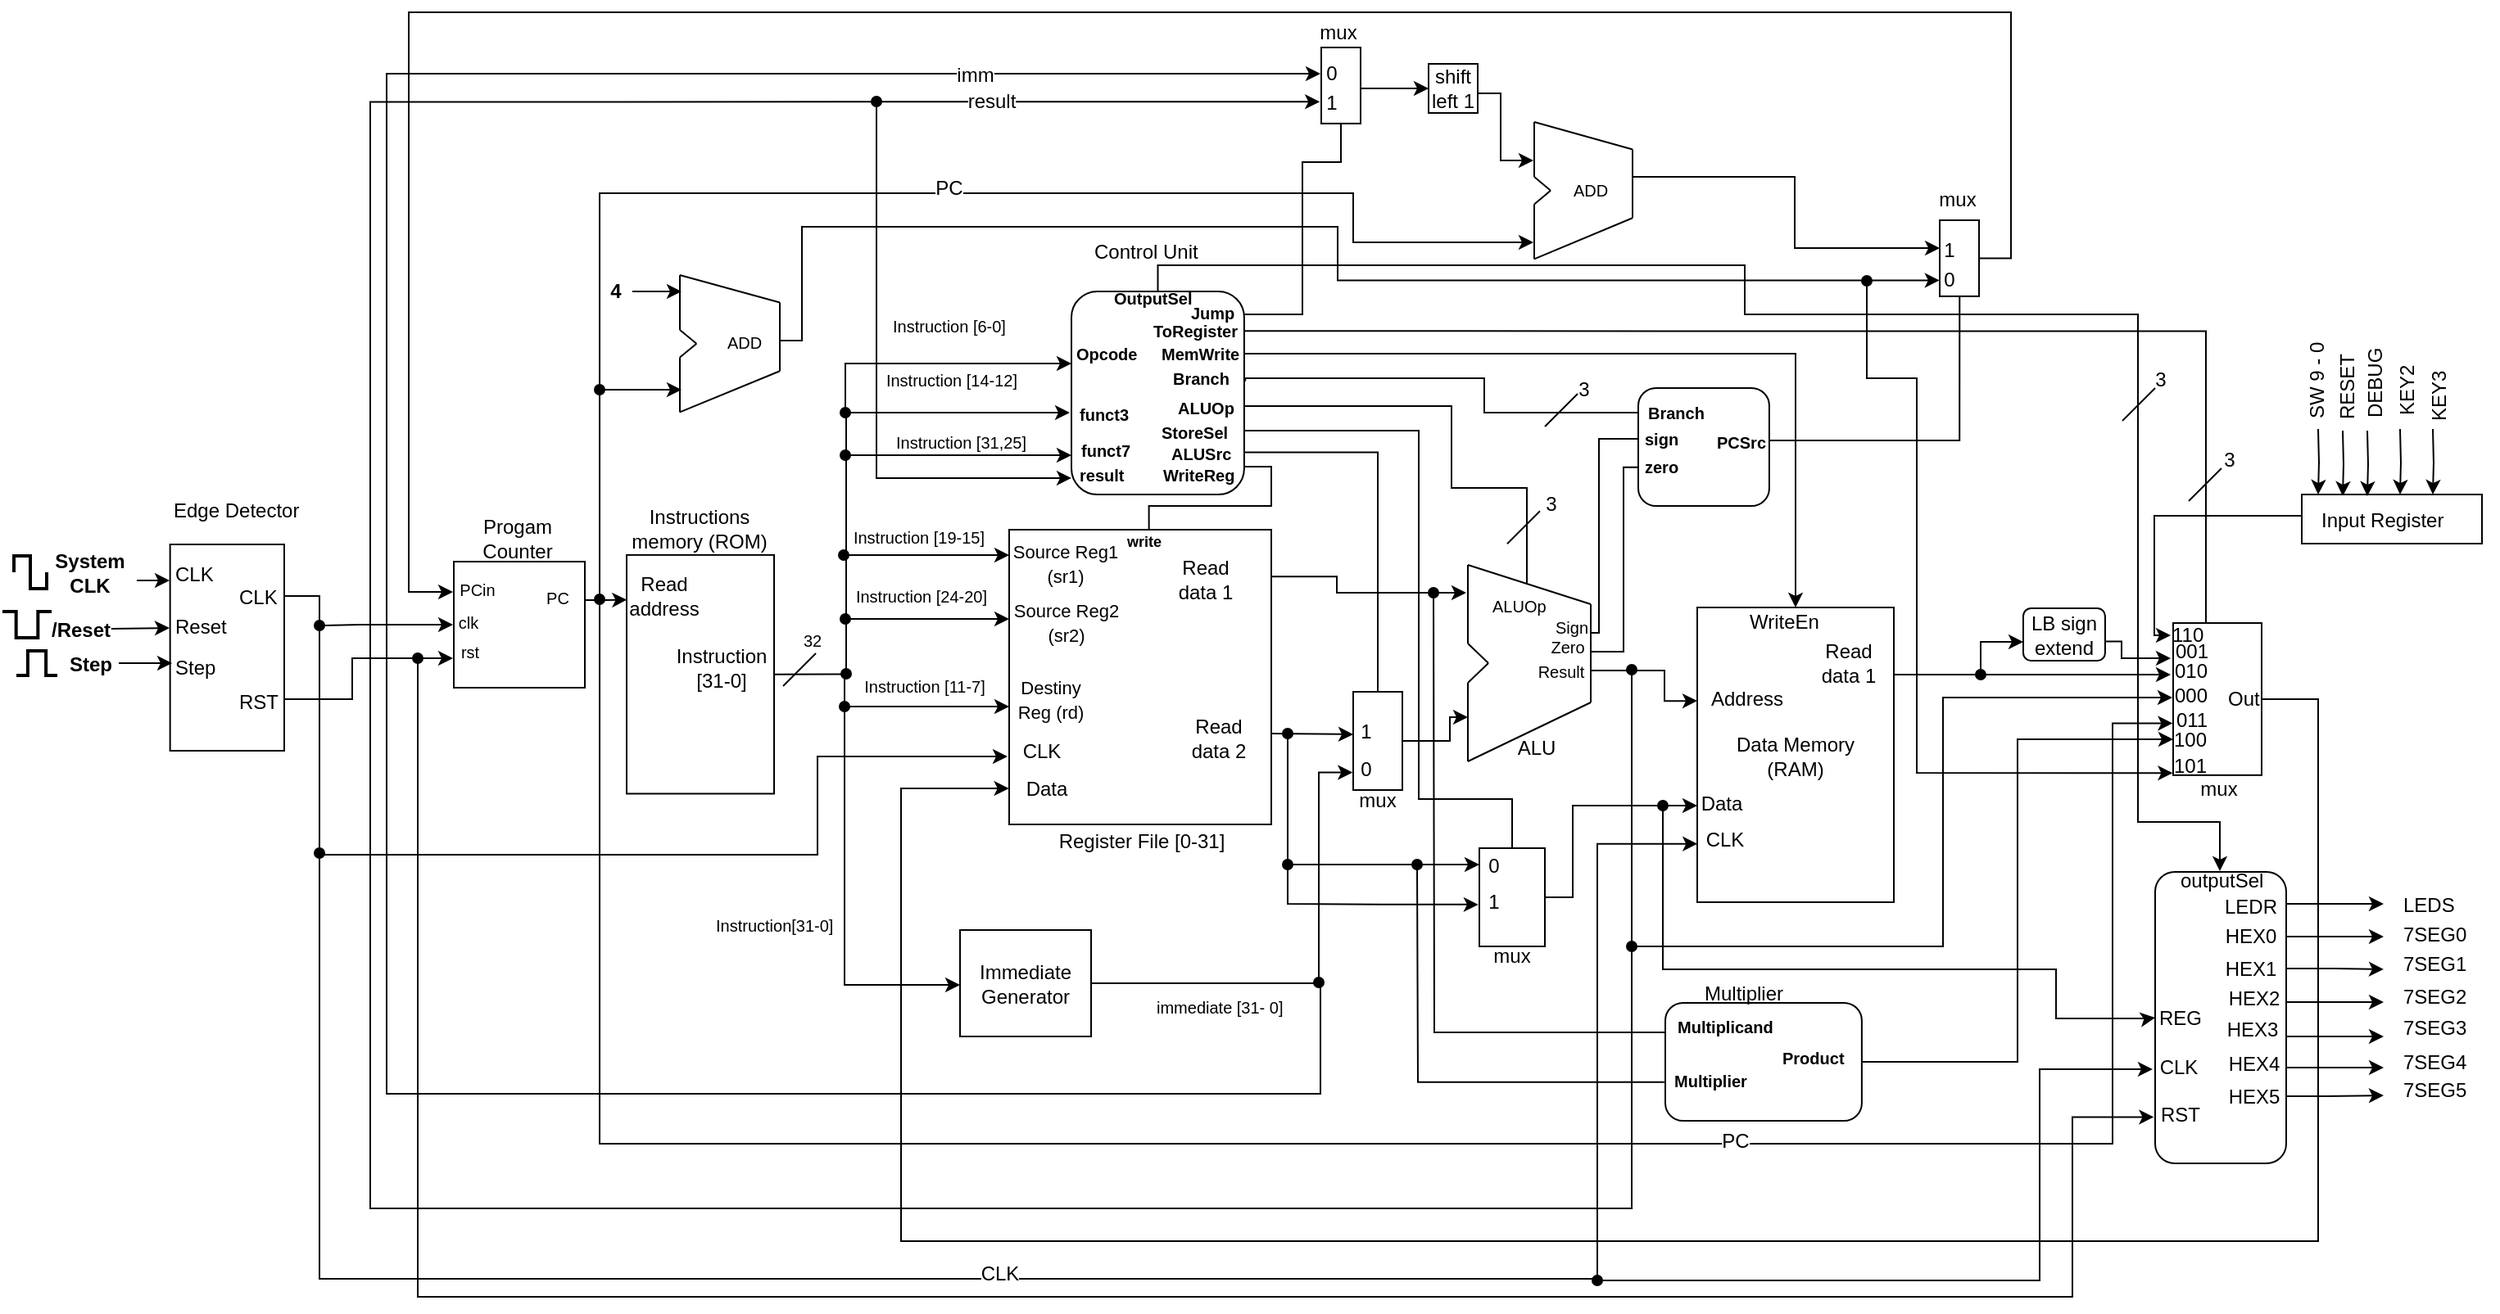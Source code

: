 <mxfile version="10.8.6" type="device"><diagram id="mj_oz8QEt7Zsl4Vvilyi" name="Full_Diagram"><mxGraphModel dx="2323" dy="1413" grid="1" gridSize="10" guides="1" tooltips="1" connect="1" arrows="1" fold="1" page="1" pageScale="1" pageWidth="1100" pageHeight="850" background="none" math="0" shadow="0"><root><mxCell id="0"/><mxCell id="1" parent="0"/><mxCell id="WeGHuhv9H_qNuYsUMLio-30" value="" style="endArrow=classic;html=1;exitX=1;exitY=0.147;exitDx=0;exitDy=0;exitPerimeter=0;" parent="1" edge="1"><mxGeometry width="50" height="50" relative="1" as="geometry"><mxPoint x="970.953" y="465.988" as="sourcePoint"/><mxPoint x="1021" y="466.5" as="targetPoint"/></mxGeometry></mxCell><mxCell id="WeGHuhv9H_qNuYsUMLio-42" value="" style="group" parent="1" vertex="1" connectable="0"><mxGeometry x="811" y="321.5" width="160" height="200" as="geometry"/></mxCell><mxCell id="WeGHuhv9H_qNuYsUMLio-41" value="" style="group" parent="WeGHuhv9H_qNuYsUMLio-42" vertex="1" connectable="0"><mxGeometry width="160" height="200" as="geometry"/></mxCell><mxCell id="WeGHuhv9H_qNuYsUMLio-5" value="" style="rounded=0;whiteSpace=wrap;html=1;" parent="WeGHuhv9H_qNuYsUMLio-41" vertex="1"><mxGeometry y="20" width="160" height="180" as="geometry"/></mxCell><mxCell id="WeGHuhv9H_qNuYsUMLio-6" value="&lt;font style=&quot;font-size: 11px&quot;&gt;Source Reg1 (sr1)&lt;/font&gt;" style="text;html=1;strokeColor=none;fillColor=none;align=center;verticalAlign=middle;whiteSpace=wrap;rounded=0;" parent="WeGHuhv9H_qNuYsUMLio-41" vertex="1"><mxGeometry y="30" width="69" height="20" as="geometry"/></mxCell><mxCell id="WeGHuhv9H_qNuYsUMLio-11" value="&lt;font style=&quot;font-size: 11px&quot;&gt;Source Reg2 (sr2)&lt;/font&gt;" style="text;html=1;strokeColor=none;fillColor=none;align=center;verticalAlign=middle;whiteSpace=wrap;rounded=0;" parent="WeGHuhv9H_qNuYsUMLio-41" vertex="1"><mxGeometry y="66" width="70" height="20" as="geometry"/></mxCell><mxCell id="WeGHuhv9H_qNuYsUMLio-12" value="&lt;font style=&quot;font-size: 11px&quot;&gt;Destiny Reg (rd)&lt;/font&gt;" style="text;html=1;strokeColor=none;fillColor=none;align=center;verticalAlign=middle;whiteSpace=wrap;rounded=0;" parent="WeGHuhv9H_qNuYsUMLio-41" vertex="1"><mxGeometry x="3.5" y="113.5" width="43" height="20" as="geometry"/></mxCell><mxCell id="WeGHuhv9H_qNuYsUMLio-13" value="Data" style="text;html=1;strokeColor=none;fillColor=none;align=center;verticalAlign=middle;whiteSpace=wrap;rounded=0;" parent="WeGHuhv9H_qNuYsUMLio-41" vertex="1"><mxGeometry x="3" y="168" width="40" height="20" as="geometry"/></mxCell><mxCell id="WeGHuhv9H_qNuYsUMLio-14" value="Read &lt;br&gt;data 1" style="text;html=1;strokeColor=none;fillColor=none;align=center;verticalAlign=middle;whiteSpace=wrap;rounded=0;" parent="WeGHuhv9H_qNuYsUMLio-41" vertex="1"><mxGeometry x="90" y="40" width="60" height="20" as="geometry"/></mxCell><mxCell id="WeGHuhv9H_qNuYsUMLio-17" value="Read&lt;br&gt;data 2&lt;br&gt;" style="text;html=1;strokeColor=none;fillColor=none;align=center;verticalAlign=middle;whiteSpace=wrap;rounded=0;" parent="WeGHuhv9H_qNuYsUMLio-41" vertex="1"><mxGeometry x="98" y="137.5" width="60" height="20" as="geometry"/></mxCell><mxCell id="EDsOL5wA5Z0yMxI4fhwL-1" value="&lt;b&gt;&lt;font style=&quot;font-size: 9px&quot;&gt;write&lt;/font&gt;&lt;/b&gt;" style="text;html=1;" parent="WeGHuhv9H_qNuYsUMLio-41" vertex="1"><mxGeometry x="70" y="12" width="44" height="20" as="geometry"/></mxCell><mxCell id="EDsOL5wA5Z0yMxI4fhwL-6" value="CLK" style="text;html=1;strokeColor=none;fillColor=none;align=center;verticalAlign=middle;whiteSpace=wrap;rounded=0;" parent="WeGHuhv9H_qNuYsUMLio-41" vertex="1"><mxGeometry x="3" y="145" width="34" height="20" as="geometry"/></mxCell><mxCell id="WeGHuhv9H_qNuYsUMLio-62" value="" style="group" parent="1" vertex="1" connectable="0"><mxGeometry x="1091" y="363" width="80" height="129" as="geometry"/></mxCell><mxCell id="WeGHuhv9H_qNuYsUMLio-54" value="" style="group" parent="WeGHuhv9H_qNuYsUMLio-62" vertex="1" connectable="0"><mxGeometry width="80" height="129" as="geometry"/></mxCell><mxCell id="WeGHuhv9H_qNuYsUMLio-43" value="" style="endArrow=none;html=1;" parent="WeGHuhv9H_qNuYsUMLio-54" edge="1"><mxGeometry width="50" height="50" relative="1" as="geometry"><mxPoint y="48" as="sourcePoint"/><mxPoint as="targetPoint"/></mxGeometry></mxCell><mxCell id="WeGHuhv9H_qNuYsUMLio-44" value="" style="endArrow=none;html=1;" parent="WeGHuhv9H_qNuYsUMLio-54" edge="1"><mxGeometry width="50" height="50" relative="1" as="geometry"><mxPoint x="12.5" y="60" as="sourcePoint"/><mxPoint y="48" as="targetPoint"/></mxGeometry></mxCell><mxCell id="WeGHuhv9H_qNuYsUMLio-48" value="" style="endArrow=none;html=1;" parent="WeGHuhv9H_qNuYsUMLio-54" edge="1"><mxGeometry width="50" height="50" relative="1" as="geometry"><mxPoint y="72" as="sourcePoint"/><mxPoint x="12.5" y="60" as="targetPoint"/></mxGeometry></mxCell><mxCell id="WeGHuhv9H_qNuYsUMLio-49" value="" style="endArrow=none;html=1;" parent="WeGHuhv9H_qNuYsUMLio-54" edge="1"><mxGeometry width="50" height="50" relative="1" as="geometry"><mxPoint y="120" as="sourcePoint"/><mxPoint y="72" as="targetPoint"/></mxGeometry></mxCell><mxCell id="WeGHuhv9H_qNuYsUMLio-50" value="" style="endArrow=none;html=1;" parent="WeGHuhv9H_qNuYsUMLio-54" edge="1"><mxGeometry width="50" height="50" relative="1" as="geometry"><mxPoint y="120" as="sourcePoint"/><mxPoint x="75" y="84" as="targetPoint"/></mxGeometry></mxCell><mxCell id="WeGHuhv9H_qNuYsUMLio-51" value="" style="endArrow=none;html=1;" parent="WeGHuhv9H_qNuYsUMLio-54" edge="1"><mxGeometry width="50" height="50" relative="1" as="geometry"><mxPoint as="sourcePoint"/><mxPoint x="75" y="24" as="targetPoint"/></mxGeometry></mxCell><mxCell id="WeGHuhv9H_qNuYsUMLio-52" value="" style="endArrow=none;html=1;" parent="WeGHuhv9H_qNuYsUMLio-54" edge="1"><mxGeometry width="50" height="50" relative="1" as="geometry"><mxPoint x="75" y="84" as="sourcePoint"/><mxPoint x="75" y="24" as="targetPoint"/></mxGeometry></mxCell><mxCell id="WeGHuhv9H_qNuYsUMLio-58" value="&lt;font style=&quot;font-size: 10px&quot;&gt;Zero&lt;/font&gt;" style="text;html=1;strokeColor=none;fillColor=none;align=center;verticalAlign=middle;whiteSpace=wrap;rounded=0;" parent="WeGHuhv9H_qNuYsUMLio-54" vertex="1"><mxGeometry x="47" y="42.5" width="28" height="14" as="geometry"/></mxCell><mxCell id="WeGHuhv9H_qNuYsUMLio-59" value="&lt;font style=&quot;font-size: 10px&quot;&gt;Result&lt;/font&gt;" style="text;html=1;strokeColor=none;fillColor=none;align=center;verticalAlign=middle;whiteSpace=wrap;rounded=0;" parent="WeGHuhv9H_qNuYsUMLio-54" vertex="1"><mxGeometry x="38.036" y="57.5" width="37.5" height="14" as="geometry"/></mxCell><mxCell id="WeGHuhv9H_qNuYsUMLio-312" value="&lt;font style=&quot;font-size: 10px&quot;&gt;ALUOp&lt;/font&gt;" style="text;html=1;" parent="WeGHuhv9H_qNuYsUMLio-54" vertex="1"><mxGeometry x="13" y="11" width="44" height="22" as="geometry"/></mxCell><mxCell id="WeGHuhv9H_qNuYsUMLio-321" value="&lt;font style=&quot;font-size: 10px&quot;&gt;Sign&lt;/font&gt;" style="text;html=1;strokeColor=none;fillColor=none;align=center;verticalAlign=middle;whiteSpace=wrap;rounded=0;" parent="WeGHuhv9H_qNuYsUMLio-54" vertex="1"><mxGeometry x="52" y="31" width="23" height="14" as="geometry"/></mxCell><mxCell id="WeGHuhv9H_qNuYsUMLio-55" value="ALU" style="text;html=1;strokeColor=none;fillColor=none;align=center;verticalAlign=middle;whiteSpace=wrap;rounded=0;" parent="WeGHuhv9H_qNuYsUMLio-54" vertex="1"><mxGeometry x="23" y="102" width="37.5" height="20" as="geometry"/></mxCell><mxCell id="WeGHuhv9H_qNuYsUMLio-81" value="" style="group" parent="1" vertex="1" connectable="0"><mxGeometry x="570" y="346" width="131" height="162" as="geometry"/></mxCell><mxCell id="WeGHuhv9H_qNuYsUMLio-82" value="" style="group" parent="WeGHuhv9H_qNuYsUMLio-81" vertex="1" connectable="0"><mxGeometry width="131" height="162" as="geometry"/></mxCell><mxCell id="WeGHuhv9H_qNuYsUMLio-91" value="" style="group" parent="WeGHuhv9H_qNuYsUMLio-82" vertex="1" connectable="0"><mxGeometry x="7.5" y="-9.72" width="90" height="166.455" as="geometry"/></mxCell><mxCell id="WeGHuhv9H_qNuYsUMLio-83" value="" style="rounded=0;whiteSpace=wrap;html=1;" parent="WeGHuhv9H_qNuYsUMLio-91" vertex="1"><mxGeometry y="20.655" width="90" height="145.8" as="geometry"/></mxCell><mxCell id="WeGHuhv9H_qNuYsUMLio-84" value="Read address" style="text;html=1;strokeColor=none;fillColor=none;align=center;verticalAlign=middle;whiteSpace=wrap;rounded=0;" parent="WeGHuhv9H_qNuYsUMLio-91" vertex="1"><mxGeometry y="37.755" width="45" height="16.2" as="geometry"/></mxCell><mxCell id="WeGHuhv9H_qNuYsUMLio-88" value="Instruction&lt;br&gt;[31-0]&lt;br&gt;" style="text;html=1;strokeColor=none;fillColor=none;align=center;verticalAlign=middle;whiteSpace=wrap;rounded=0;" parent="WeGHuhv9H_qNuYsUMLio-91" vertex="1"><mxGeometry x="35.375" y="82.07" width="45" height="16.2" as="geometry"/></mxCell><mxCell id="WeGHuhv9H_qNuYsUMLio-90" value="Instructions memory (ROM)" style="text;html=1;strokeColor=none;fillColor=none;align=center;verticalAlign=middle;whiteSpace=wrap;rounded=0;" parent="WeGHuhv9H_qNuYsUMLio-91" vertex="1"><mxGeometry x="1.875" y="-3" width="86.25" height="16.2" as="geometry"/></mxCell><mxCell id="WeGHuhv9H_qNuYsUMLio-132" value="" style="endArrow=none;html=1;" parent="WeGHuhv9H_qNuYsUMLio-82" edge="1"><mxGeometry width="50" height="50" relative="1" as="geometry"><mxPoint x="103" y="91" as="sourcePoint"/><mxPoint x="123" y="71" as="targetPoint"/></mxGeometry></mxCell><mxCell id="WeGHuhv9H_qNuYsUMLio-133" value="&lt;font style=&quot;font-size: 10px&quot;&gt;32&lt;/font&gt;" style="text;html=1;strokeColor=none;fillColor=none;align=center;verticalAlign=middle;whiteSpace=wrap;rounded=0;" parent="WeGHuhv9H_qNuYsUMLio-82" vertex="1"><mxGeometry x="111" y="52.5" width="20" height="20" as="geometry"/></mxCell><mxCell id="WeGHuhv9H_qNuYsUMLio-105" value="" style="edgeStyle=orthogonalEdgeStyle;rounded=0;orthogonalLoop=1;jettySize=auto;html=1;strokeWidth=1;entryX=0.002;entryY=0.188;entryDx=0;entryDy=0;entryPerimeter=0;" parent="1" target="WeGHuhv9H_qNuYsUMLio-83" edge="1"><mxGeometry relative="1" as="geometry"><mxPoint x="551.5" y="384.5" as="sourcePoint"/><Array as="points"><mxPoint x="564.5" y="384.5"/></Array></mxGeometry></mxCell><mxCell id="WeGHuhv9H_qNuYsUMLio-126" style="edgeStyle=orthogonalEdgeStyle;rounded=0;orthogonalLoop=1;jettySize=auto;html=1;strokeWidth=1;startArrow=oval;startFill=1;" parent="1" edge="1"><mxGeometry relative="1" as="geometry"><mxPoint x="611" y="256" as="targetPoint"/><mxPoint x="561" y="384" as="sourcePoint"/><Array as="points"><mxPoint x="561" y="384"/><mxPoint x="561" y="256"/></Array></mxGeometry></mxCell><mxCell id="UCBkyxMY_EST5l6Rx3I9-10" style="edgeStyle=orthogonalEdgeStyle;rounded=0;orthogonalLoop=1;jettySize=auto;html=1;endArrow=oval;endFill=1;startArrow=classic;startFill=1;" parent="1" edge="1"><mxGeometry relative="1" as="geometry"><mxPoint x="390" y="400" as="targetPoint"/><Array as="points"><mxPoint x="414.5" y="399.5"/><mxPoint x="414.5" y="399.5"/></Array><mxPoint x="471.5" y="399.5" as="sourcePoint"/></mxGeometry></mxCell><mxCell id="WeGHuhv9H_qNuYsUMLio-118" value="&lt;font style=&quot;font-size: 12px&quot;&gt;&lt;b&gt;4&lt;/b&gt;&lt;/font&gt;" style="text;html=1;strokeColor=none;fillColor=none;align=center;verticalAlign=middle;whiteSpace=wrap;rounded=0;" parent="1" vertex="1"><mxGeometry x="561" y="186" width="20" height="20" as="geometry"/></mxCell><mxCell id="WeGHuhv9H_qNuYsUMLio-129" value="" style="endArrow=classic;html=1;strokeWidth=1;exitX=1;exitY=0.5;exitDx=0;exitDy=0;" parent="1" source="WeGHuhv9H_qNuYsUMLio-118" edge="1"><mxGeometry width="50" height="50" relative="1" as="geometry"><mxPoint x="511" y="276" as="sourcePoint"/><mxPoint x="611" y="196" as="targetPoint"/></mxGeometry></mxCell><mxCell id="WeGHuhv9H_qNuYsUMLio-134" style="edgeStyle=orthogonalEdgeStyle;rounded=0;orthogonalLoop=1;jettySize=auto;html=1;strokeWidth=1;exitX=1;exitY=0.159;exitDx=0;exitDy=0;exitPerimeter=0;" parent="1" source="WeGHuhv9H_qNuYsUMLio-5" edge="1"><mxGeometry relative="1" as="geometry"><mxPoint x="1090" y="380" as="targetPoint"/><Array as="points"><mxPoint x="1011" y="370"/><mxPoint x="1011" y="380"/><mxPoint x="1090" y="380"/></Array><mxPoint x="971" y="366" as="sourcePoint"/></mxGeometry></mxCell><mxCell id="WeGHuhv9H_qNuYsUMLio-153" style="edgeStyle=orthogonalEdgeStyle;rounded=0;orthogonalLoop=1;jettySize=auto;html=1;strokeWidth=1;startArrow=oval;startFill=1;" parent="1" edge="1"><mxGeometry relative="1" as="geometry"><mxPoint x="1521" y="444" as="targetPoint"/><mxPoint x="1191" y="427" as="sourcePoint"/><Array as="points"><mxPoint x="1191" y="596"/><mxPoint x="1381" y="596"/><mxPoint x="1381" y="444"/></Array></mxGeometry></mxCell><mxCell id="WeGHuhv9H_qNuYsUMLio-159" value="" style="group" parent="1" vertex="1" connectable="0"><mxGeometry x="1021" y="440.5" width="40" height="77.5" as="geometry"/></mxCell><mxCell id="WeGHuhv9H_qNuYsUMLio-160" value="" style="rounded=0;whiteSpace=wrap;html=1;" parent="WeGHuhv9H_qNuYsUMLio-159" vertex="1"><mxGeometry width="30" height="60" as="geometry"/></mxCell><mxCell id="WeGHuhv9H_qNuYsUMLio-161" value="1&lt;br&gt;" style="text;html=1;strokeColor=none;fillColor=none;align=center;verticalAlign=middle;whiteSpace=wrap;rounded=0;" parent="WeGHuhv9H_qNuYsUMLio-159" vertex="1"><mxGeometry x="3" y="13" width="10" height="23" as="geometry"/></mxCell><mxCell id="WeGHuhv9H_qNuYsUMLio-162" value="0&lt;br&gt;" style="text;html=1;strokeColor=none;fillColor=none;align=center;verticalAlign=middle;whiteSpace=wrap;rounded=0;" parent="WeGHuhv9H_qNuYsUMLio-159" vertex="1"><mxGeometry x="3" y="36" width="10" height="23" as="geometry"/></mxCell><mxCell id="WeGHuhv9H_qNuYsUMLio-163" value="mux&lt;br&gt;" style="text;html=1;strokeColor=none;fillColor=none;align=center;verticalAlign=middle;whiteSpace=wrap;rounded=0;" parent="WeGHuhv9H_qNuYsUMLio-159" vertex="1"><mxGeometry y="54.5" width="30" height="23" as="geometry"/></mxCell><mxCell id="WeGHuhv9H_qNuYsUMLio-164" style="edgeStyle=orthogonalEdgeStyle;rounded=0;orthogonalLoop=1;jettySize=auto;html=1;strokeWidth=1;" parent="1" source="WeGHuhv9H_qNuYsUMLio-160" edge="1"><mxGeometry relative="1" as="geometry"><mxPoint x="1091" y="456" as="targetPoint"/><Array as="points"><mxPoint x="1080" y="471"/><mxPoint x="1080" y="456"/></Array></mxGeometry></mxCell><mxCell id="WeGHuhv9H_qNuYsUMLio-165" style="edgeStyle=orthogonalEdgeStyle;rounded=0;orthogonalLoop=1;jettySize=auto;html=1;entryX=0;entryY=0.317;entryDx=0;entryDy=0;entryPerimeter=0;strokeWidth=1;" parent="1" source="WeGHuhv9H_qNuYsUMLio-59" target="WeGHuhv9H_qNuYsUMLio-138" edge="1"><mxGeometry relative="1" as="geometry"><Array as="points"><mxPoint x="1211" y="427"/><mxPoint x="1211" y="446"/></Array></mxGeometry></mxCell><mxCell id="WeGHuhv9H_qNuYsUMLio-169" style="edgeStyle=orthogonalEdgeStyle;rounded=0;orthogonalLoop=1;jettySize=auto;html=1;strokeWidth=1;exitX=1;exitY=0.5;exitDx=0;exitDy=0;entryX=-0.001;entryY=0.878;entryDx=0;entryDy=0;entryPerimeter=0;" parent="1" source="WeGHuhv9H_qNuYsUMLio-149" target="WeGHuhv9H_qNuYsUMLio-5" edge="1"><mxGeometry relative="1" as="geometry"><Array as="points"><mxPoint x="1610" y="445"/><mxPoint x="1610" y="776"/><mxPoint x="745" y="776"/><mxPoint x="745" y="500"/></Array><mxPoint x="810.5" y="496.5" as="targetPoint"/></mxGeometry></mxCell><mxCell id="WeGHuhv9H_qNuYsUMLio-185" style="edgeStyle=orthogonalEdgeStyle;rounded=0;orthogonalLoop=1;jettySize=auto;html=1;exitX=1;exitY=0.5;exitDx=0;exitDy=0;strokeWidth=1;entryX=-0.012;entryY=0.821;entryDx=0;entryDy=0;entryPerimeter=0;" parent="1" source="WeGHuhv9H_qNuYsUMLio-170" target="WeGHuhv9H_qNuYsUMLio-160" edge="1"><mxGeometry relative="1" as="geometry"><Array as="points"><mxPoint x="1000" y="618"/><mxPoint x="1000" y="490"/></Array><mxPoint x="1000" y="486" as="targetPoint"/></mxGeometry></mxCell><mxCell id="WeGHuhv9H_qNuYsUMLio-170" value="Immediate&lt;br&gt;Generator&lt;br&gt;" style="rounded=0;whiteSpace=wrap;html=1;" parent="1" vertex="1"><mxGeometry x="781" y="586" width="80" height="65" as="geometry"/></mxCell><mxCell id="WeGHuhv9H_qNuYsUMLio-172" style="edgeStyle=orthogonalEdgeStyle;rounded=0;orthogonalLoop=1;jettySize=auto;html=1;strokeWidth=1;startArrow=oval;startFill=1;" parent="1" edge="1"><mxGeometry relative="1" as="geometry"><mxPoint x="710" y="357" as="sourcePoint"/><mxPoint x="811" y="357" as="targetPoint"/><Array as="points"><mxPoint x="741" y="357"/><mxPoint x="741" y="357"/></Array></mxGeometry></mxCell><mxCell id="WeGHuhv9H_qNuYsUMLio-173" style="edgeStyle=orthogonalEdgeStyle;rounded=0;orthogonalLoop=1;jettySize=auto;html=1;entryX=0;entryY=0.425;entryDx=0;entryDy=0;entryPerimeter=0;strokeWidth=1;startArrow=oval;startFill=1;" parent="1" target="WeGHuhv9H_qNuYsUMLio-11" edge="1"><mxGeometry relative="1" as="geometry"><mxPoint x="711" y="396" as="sourcePoint"/><Array as="points"><mxPoint x="711" y="396"/></Array></mxGeometry></mxCell><mxCell id="WeGHuhv9H_qNuYsUMLio-182" style="edgeStyle=orthogonalEdgeStyle;rounded=0;orthogonalLoop=1;jettySize=auto;html=1;exitX=1;exitY=0.5;exitDx=0;exitDy=0;strokeWidth=1;" parent="1" source="WeGHuhv9H_qNuYsUMLio-83" target="WeGHuhv9H_qNuYsUMLio-170" edge="1"><mxGeometry relative="1" as="geometry"><mxPoint x="774.5" y="620.5" as="targetPoint"/><Array as="points"><mxPoint x="710.5" y="429.5"/><mxPoint x="710.5" y="619.5"/></Array></mxGeometry></mxCell><mxCell id="WeGHuhv9H_qNuYsUMLio-215" style="edgeStyle=orthogonalEdgeStyle;rounded=0;orthogonalLoop=1;jettySize=auto;html=1;strokeWidth=1;startArrow=oval;startFill=1;" parent="1" edge="1"><mxGeometry relative="1" as="geometry"><mxPoint x="1131" y="166" as="targetPoint"/><mxPoint x="561" y="256" as="sourcePoint"/><Array as="points"><mxPoint x="561" y="136"/><mxPoint x="1021" y="136"/><mxPoint x="1021" y="166"/></Array></mxGeometry></mxCell><mxCell id="WeGHuhv9H_qNuYsUMLio-461" value="PC" style="text;html=1;resizable=0;points=[];align=center;verticalAlign=middle;labelBackgroundColor=#ffffff;" parent="WeGHuhv9H_qNuYsUMLio-215" vertex="1" connectable="0"><mxGeometry x="-0.075" y="3" relative="1" as="geometry"><mxPoint as="offset"/></mxGeometry></mxCell><mxCell id="WeGHuhv9H_qNuYsUMLio-239" style="edgeStyle=orthogonalEdgeStyle;rounded=0;comic=0;orthogonalLoop=1;jettySize=auto;html=1;entryX=0.002;entryY=0.367;entryDx=0;entryDy=0;shadow=0;strokeWidth=1;entryPerimeter=0;" parent="1" target="WeGHuhv9H_qNuYsUMLio-224" edge="1"><mxGeometry relative="1" as="geometry"><mxPoint x="1191" y="126" as="sourcePoint"/><Array as="points"><mxPoint x="1290.5" y="125.5"/><mxPoint x="1290.5" y="169.5"/></Array></mxGeometry></mxCell><mxCell id="WeGHuhv9H_qNuYsUMLio-255" style="edgeStyle=orthogonalEdgeStyle;rounded=0;comic=0;orthogonalLoop=1;jettySize=auto;html=1;entryX=0.5;entryY=0;entryDx=0;entryDy=0;shadow=0;strokeWidth=1;endArrow=none;endFill=0;exitX=0.987;exitY=0.792;exitDx=0;exitDy=0;exitPerimeter=0;" parent="1" source="WeGHuhv9H_qNuYsUMLio-240" target="WeGHuhv9H_qNuYsUMLio-160" edge="1"><mxGeometry relative="1" as="geometry"><mxPoint x="955" y="270" as="sourcePoint"/></mxGeometry></mxCell><mxCell id="WeGHuhv9H_qNuYsUMLio-260" style="edgeStyle=orthogonalEdgeStyle;rounded=0;comic=0;orthogonalLoop=1;jettySize=auto;html=1;entryX=0.534;entryY=-0.002;entryDx=0;entryDy=0;entryPerimeter=0;shadow=0;startArrow=none;startFill=0;strokeWidth=1;endArrow=none;endFill=0;exitX=0.994;exitY=0.891;exitDx=0;exitDy=0;exitPerimeter=0;" parent="1" source="WeGHuhv9H_qNuYsUMLio-240" edge="1"><mxGeometry relative="1" as="geometry"><mxPoint x="953.333" y="286.167" as="sourcePoint"/><mxPoint x="896.333" y="341.5" as="targetPoint"/><Array as="points"><mxPoint x="971" y="303"/><mxPoint x="971" y="327"/><mxPoint x="896" y="327"/></Array></mxGeometry></mxCell><mxCell id="WeGHuhv9H_qNuYsUMLio-265" style="edgeStyle=orthogonalEdgeStyle;rounded=0;comic=0;orthogonalLoop=1;jettySize=auto;html=1;shadow=0;startArrow=none;startFill=0;endArrow=none;endFill=0;strokeWidth=1;entryX=0.5;entryY=0;entryDx=0;entryDy=0;exitX=0.996;exitY=0.195;exitDx=0;exitDy=0;exitPerimeter=0;" parent="1" source="WeGHuhv9H_qNuYsUMLio-240" target="WeGHuhv9H_qNuYsUMLio-149" edge="1"><mxGeometry relative="1" as="geometry"><mxPoint x="1211" y="306" as="targetPoint"/><Array as="points"><mxPoint x="1541.5" y="219.5"/></Array></mxGeometry></mxCell><mxCell id="WeGHuhv9H_qNuYsUMLio-274" style="edgeStyle=orthogonalEdgeStyle;rounded=0;comic=0;orthogonalLoop=1;jettySize=auto;html=1;entryX=0.5;entryY=0;entryDx=0;entryDy=0;shadow=0;startArrow=none;startFill=0;endArrow=classic;endFill=1;strokeWidth=1;exitX=1;exitY=0.32;exitDx=0;exitDy=0;exitPerimeter=0;" parent="1" source="WeGHuhv9H_qNuYsUMLio-240" target="WeGHuhv9H_qNuYsUMLio-138" edge="1"><mxGeometry relative="1" as="geometry"><Array as="points"><mxPoint x="1291" y="234"/></Array><mxPoint x="1031" y="206" as="sourcePoint"/></mxGeometry></mxCell><mxCell id="WeGHuhv9H_qNuYsUMLio-241" style="edgeStyle=orthogonalEdgeStyle;rounded=0;comic=0;orthogonalLoop=1;jettySize=auto;html=1;shadow=0;strokeWidth=1;startArrow=oval;startFill=1;" parent="1" edge="1"><mxGeometry relative="1" as="geometry"><mxPoint x="848" y="270" as="targetPoint"/><Array as="points"><mxPoint x="712" y="270"/><mxPoint x="840" y="270"/></Array><mxPoint x="711.5" y="429.5" as="sourcePoint"/></mxGeometry></mxCell><mxCell id="WeGHuhv9H_qNuYsUMLio-242" value="&lt;font style=&quot;font-size: 10px&quot;&gt;Instruction [11-7]&lt;/font&gt;&lt;br&gt;" style="text;html=1;strokeColor=none;fillColor=none;align=center;verticalAlign=middle;whiteSpace=wrap;rounded=0;" parent="1" vertex="1"><mxGeometry x="713" y="427.5" width="93" height="19" as="geometry"/></mxCell><mxCell id="WeGHuhv9H_qNuYsUMLio-243" value="&lt;font style=&quot;font-size: 10px&quot;&gt;Instruction [24-20]&lt;/font&gt;&lt;br&gt;" style="text;html=1;strokeColor=none;fillColor=none;align=center;verticalAlign=middle;whiteSpace=wrap;rounded=0;" parent="1" vertex="1"><mxGeometry x="711" y="372.5" width="93" height="19" as="geometry"/></mxCell><mxCell id="WeGHuhv9H_qNuYsUMLio-245" value="&lt;font style=&quot;font-size: 10px&quot;&gt;Instruction [19-15]&lt;/font&gt;&lt;br&gt;" style="text;html=1;strokeColor=none;fillColor=none;align=center;verticalAlign=middle;whiteSpace=wrap;rounded=0;" parent="1" vertex="1"><mxGeometry x="711" y="336" width="90" height="19" as="geometry"/></mxCell><mxCell id="WeGHuhv9H_qNuYsUMLio-249" value="&lt;font style=&quot;font-size: 10px&quot;&gt;Instruction[31-0]&lt;/font&gt;" style="text;html=1;" parent="1" vertex="1"><mxGeometry x="630" y="569" width="83" height="30" as="geometry"/></mxCell><mxCell id="WeGHuhv9H_qNuYsUMLio-250" value="&lt;font style=&quot;font-size: 10px&quot;&gt;immediate [31- 0]&lt;/font&gt;" style="text;html=1;" parent="1" vertex="1"><mxGeometry x="899" y="619" width="82" height="30" as="geometry"/></mxCell><mxCell id="WeGHuhv9H_qNuYsUMLio-251" value="&lt;font style=&quot;font-size: 10px&quot;&gt;Instruction [14-12]&lt;/font&gt;&lt;br&gt;" style="text;html=1;strokeColor=none;fillColor=none;align=center;verticalAlign=middle;whiteSpace=wrap;rounded=0;" parent="1" vertex="1"><mxGeometry x="731" y="240" width="90" height="19" as="geometry"/></mxCell><mxCell id="WeGHuhv9H_qNuYsUMLio-18" value="Register File [0-31]" style="text;html=1;strokeColor=none;fillColor=none;align=center;verticalAlign=middle;whiteSpace=wrap;rounded=0;" parent="1" vertex="1"><mxGeometry x="837" y="521.5" width="110" height="20" as="geometry"/></mxCell><mxCell id="WeGHuhv9H_qNuYsUMLio-201" value="" style="group" parent="1" vertex="1" connectable="0"><mxGeometry x="1131.5" y="92.5" width="60" height="90" as="geometry"/></mxCell><mxCell id="WeGHuhv9H_qNuYsUMLio-202" value="" style="group" parent="WeGHuhv9H_qNuYsUMLio-201" vertex="1" connectable="0"><mxGeometry width="60" height="90" as="geometry"/></mxCell><mxCell id="WeGHuhv9H_qNuYsUMLio-203" value="" style="endArrow=none;html=1;" parent="WeGHuhv9H_qNuYsUMLio-202" edge="1"><mxGeometry width="50" height="50" relative="1" as="geometry"><mxPoint y="33.488" as="sourcePoint"/><mxPoint as="targetPoint"/></mxGeometry></mxCell><mxCell id="WeGHuhv9H_qNuYsUMLio-204" value="" style="endArrow=none;html=1;" parent="WeGHuhv9H_qNuYsUMLio-202" edge="1"><mxGeometry width="50" height="50" relative="1" as="geometry"><mxPoint x="10.0" y="41.86" as="sourcePoint"/><mxPoint y="33.488" as="targetPoint"/></mxGeometry></mxCell><mxCell id="WeGHuhv9H_qNuYsUMLio-205" value="" style="endArrow=none;html=1;" parent="WeGHuhv9H_qNuYsUMLio-202" edge="1"><mxGeometry width="50" height="50" relative="1" as="geometry"><mxPoint y="50.233" as="sourcePoint"/><mxPoint x="10.0" y="41.86" as="targetPoint"/></mxGeometry></mxCell><mxCell id="WeGHuhv9H_qNuYsUMLio-206" value="" style="endArrow=none;html=1;" parent="WeGHuhv9H_qNuYsUMLio-202" edge="1"><mxGeometry width="50" height="50" relative="1" as="geometry"><mxPoint y="83.721" as="sourcePoint"/><mxPoint y="50.233" as="targetPoint"/></mxGeometry></mxCell><mxCell id="WeGHuhv9H_qNuYsUMLio-207" value="" style="endArrow=none;html=1;" parent="WeGHuhv9H_qNuYsUMLio-202" edge="1"><mxGeometry width="50" height="50" relative="1" as="geometry"><mxPoint y="83.721" as="sourcePoint"/><mxPoint x="60" y="58.605" as="targetPoint"/></mxGeometry></mxCell><mxCell id="WeGHuhv9H_qNuYsUMLio-208" value="" style="endArrow=none;html=1;" parent="WeGHuhv9H_qNuYsUMLio-202" edge="1"><mxGeometry width="50" height="50" relative="1" as="geometry"><mxPoint as="sourcePoint"/><mxPoint x="60" y="16.744" as="targetPoint"/></mxGeometry></mxCell><mxCell id="WeGHuhv9H_qNuYsUMLio-209" value="" style="endArrow=none;html=1;" parent="WeGHuhv9H_qNuYsUMLio-202" edge="1"><mxGeometry width="50" height="50" relative="1" as="geometry"><mxPoint x="60" y="58.605" as="sourcePoint"/><mxPoint x="60" y="16.744" as="targetPoint"/></mxGeometry></mxCell><mxCell id="WeGHuhv9H_qNuYsUMLio-210" value="&lt;font style=&quot;font-size: 10px&quot;&gt;ADD&lt;/font&gt;" style="text;html=1;strokeColor=none;fillColor=none;align=center;verticalAlign=middle;whiteSpace=wrap;rounded=0;" parent="WeGHuhv9H_qNuYsUMLio-202" vertex="1"><mxGeometry x="19.878" y="36.279" width="30" height="9.767" as="geometry"/></mxCell><mxCell id="WeGHuhv9H_qNuYsUMLio-268" style="edgeStyle=orthogonalEdgeStyle;rounded=0;comic=0;orthogonalLoop=1;jettySize=auto;html=1;shadow=0;startArrow=oval;startFill=1;endArrow=classic;endFill=1;strokeWidth=1;" parent="1" edge="1"><mxGeometry relative="1" as="geometry"><mxPoint x="1001" y="63" as="targetPoint"/><mxPoint x="1000" y="618" as="sourcePoint"/><Array as="points"><mxPoint x="1001" y="686"/><mxPoint x="431" y="686"/><mxPoint x="431" y="63"/></Array></mxGeometry></mxCell><mxCell id="WeGHuhv9H_qNuYsUMLio-486" value="imm" style="text;html=1;resizable=0;points=[];align=center;verticalAlign=middle;labelBackgroundColor=#ffffff;" parent="WeGHuhv9H_qNuYsUMLio-268" vertex="1" connectable="0"><mxGeometry x="0.769" y="-1" relative="1" as="geometry"><mxPoint as="offset"/></mxGeometry></mxCell><mxCell id="WeGHuhv9H_qNuYsUMLio-269" style="edgeStyle=orthogonalEdgeStyle;rounded=0;comic=0;orthogonalLoop=1;jettySize=auto;html=1;exitX=1;exitY=0.5;exitDx=0;exitDy=0;shadow=0;startArrow=none;startFill=0;endArrow=classic;endFill=1;strokeWidth=1;" parent="1" source="WeGHuhv9H_qNuYsUMLio-217" edge="1"><mxGeometry relative="1" as="geometry"><mxPoint x="1131" y="116.0" as="targetPoint"/><Array as="points"><mxPoint x="1111" y="75"/><mxPoint x="1111" y="116"/></Array></mxGeometry></mxCell><mxCell id="WeGHuhv9H_qNuYsUMLio-271" style="edgeStyle=orthogonalEdgeStyle;rounded=0;comic=0;orthogonalLoop=1;jettySize=auto;html=1;shadow=0;startArrow=none;startFill=0;endArrow=classic;endFill=1;strokeWidth=1;entryX=-0.004;entryY=0.79;entryDx=0;entryDy=0;entryPerimeter=0;" parent="1" target="WeGHuhv9H_qNuYsUMLio-224" edge="1"><mxGeometry relative="1" as="geometry"><mxPoint x="1051" y="196" as="targetPoint"/><mxPoint x="671" y="226" as="sourcePoint"/><Array as="points"><mxPoint x="684.5" y="225.5"/><mxPoint x="684.5" y="156.5"/><mxPoint x="1011.5" y="156.5"/><mxPoint x="1011.5" y="189.5"/></Array></mxGeometry></mxCell><mxCell id="WeGHuhv9H_qNuYsUMLio-272" style="edgeStyle=orthogonalEdgeStyle;rounded=0;comic=0;orthogonalLoop=1;jettySize=auto;html=1;exitX=1;exitY=0.5;exitDx=0;exitDy=0;shadow=0;startArrow=none;startFill=0;endArrow=classic;endFill=1;strokeWidth=1;" parent="1" source="WeGHuhv9H_qNuYsUMLio-224" edge="1"><mxGeometry relative="1" as="geometry"><Array as="points"><mxPoint x="1422.5" y="175.5"/><mxPoint x="1422.5" y="25.5"/><mxPoint x="444.5" y="25.5"/><mxPoint x="444.5" y="379.5"/><mxPoint x="471.5" y="379.5"/></Array><mxPoint x="471.5" y="379.5" as="targetPoint"/></mxGeometry></mxCell><mxCell id="WeGHuhv9H_qNuYsUMLio-273" value="" style="group" parent="1" vertex="1" connectable="0"><mxGeometry x="1231" y="369" width="120" height="200" as="geometry"/></mxCell><mxCell id="WeGHuhv9H_qNuYsUMLio-136" value="" style="group" parent="WeGHuhv9H_qNuYsUMLio-273" vertex="1" connectable="0"><mxGeometry width="120" height="200" as="geometry"/></mxCell><mxCell id="WeGHuhv9H_qNuYsUMLio-137" value="" style="group" parent="WeGHuhv9H_qNuYsUMLio-136" vertex="1" connectable="0"><mxGeometry width="120" height="200" as="geometry"/></mxCell><mxCell id="WeGHuhv9H_qNuYsUMLio-138" value="" style="rounded=0;whiteSpace=wrap;html=1;" parent="WeGHuhv9H_qNuYsUMLio-137" vertex="1"><mxGeometry y="20" width="120" height="180" as="geometry"/></mxCell><mxCell id="WeGHuhv9H_qNuYsUMLio-140" value="Address" style="text;html=1;strokeColor=none;fillColor=none;align=center;verticalAlign=middle;whiteSpace=wrap;rounded=0;" parent="WeGHuhv9H_qNuYsUMLio-137" vertex="1"><mxGeometry x="7.5" y="66" width="45" height="20" as="geometry"/></mxCell><mxCell id="WeGHuhv9H_qNuYsUMLio-142" value="Data" style="text;html=1;strokeColor=none;fillColor=none;align=center;verticalAlign=middle;whiteSpace=wrap;rounded=0;" parent="WeGHuhv9H_qNuYsUMLio-137" vertex="1"><mxGeometry y="129.5" width="30" height="20" as="geometry"/></mxCell><mxCell id="WeGHuhv9H_qNuYsUMLio-143" value="Read&lt;br&gt;data 1&lt;br&gt;" style="text;html=1;strokeColor=none;fillColor=none;align=center;verticalAlign=middle;whiteSpace=wrap;rounded=0;" parent="WeGHuhv9H_qNuYsUMLio-137" vertex="1"><mxGeometry x="70" y="44" width="45" height="20" as="geometry"/></mxCell><mxCell id="WeGHuhv9H_qNuYsUMLio-145" value="Data Memory&lt;br&gt;(RAM)&lt;br&gt;" style="text;html=1;strokeColor=none;fillColor=none;align=center;verticalAlign=middle;whiteSpace=wrap;rounded=0;" parent="WeGHuhv9H_qNuYsUMLio-137" vertex="1"><mxGeometry x="5" y="100.5" width="110" height="20" as="geometry"/></mxCell><mxCell id="WeGHuhv9H_qNuYsUMLio-318" value="WriteEn" style="text;html=1;" parent="WeGHuhv9H_qNuYsUMLio-137" vertex="1"><mxGeometry x="30" y="15" width="50" height="30" as="geometry"/></mxCell><mxCell id="EDsOL5wA5Z0yMxI4fhwL-7" value="CLK" style="text;html=1;strokeColor=none;fillColor=none;align=center;verticalAlign=middle;whiteSpace=wrap;rounded=0;" parent="WeGHuhv9H_qNuYsUMLio-137" vertex="1"><mxGeometry x="4.5" y="151.5" width="24" height="20" as="geometry"/></mxCell><mxCell id="WeGHuhv9H_qNuYsUMLio-307" value="&lt;span&gt;&lt;font style=&quot;font-size: 10px&quot;&gt;Instruction [31,25]&lt;/font&gt;&lt;/span&gt;" style="text;html=1;" parent="1" vertex="1"><mxGeometry x="739.5" y="274" width="70" height="30" as="geometry"/></mxCell><mxCell id="WeGHuhv9H_qNuYsUMLio-333" style="edgeStyle=orthogonalEdgeStyle;rounded=0;comic=0;orthogonalLoop=1;jettySize=auto;html=1;shadow=0;startArrow=none;startFill=0;endArrow=none;endFill=0;strokeWidth=1;entryX=0.01;entryY=0.208;entryDx=0;entryDy=0;entryPerimeter=0;exitX=1.006;exitY=0.442;exitDx=0;exitDy=0;exitPerimeter=0;" parent="1" source="WeGHuhv9H_qNuYsUMLio-240" target="WeGHuhv9H_qNuYsUMLio-324" edge="1"><mxGeometry relative="1" as="geometry"><mxPoint x="1144" y="289" as="targetPoint"/><mxPoint x="954" y="216" as="sourcePoint"/><Array as="points"><mxPoint x="1101" y="249"/><mxPoint x="1101" y="270"/></Array></mxGeometry></mxCell><mxCell id="WeGHuhv9H_qNuYsUMLio-337" style="edgeStyle=orthogonalEdgeStyle;rounded=0;comic=0;orthogonalLoop=1;jettySize=auto;html=1;exitX=1.003;exitY=0.444;exitDx=0;exitDy=0;entryX=1.218;entryY=0.998;entryDx=0;entryDy=0;entryPerimeter=0;shadow=0;startArrow=none;startFill=0;endArrow=none;endFill=0;strokeWidth=1;exitPerimeter=0;" parent="1" source="WeGHuhv9H_qNuYsUMLio-324" target="WeGHuhv9H_qNuYsUMLio-226" edge="1"><mxGeometry relative="1" as="geometry"/></mxCell><mxCell id="WeGHuhv9H_qNuYsUMLio-347" style="edgeStyle=orthogonalEdgeStyle;rounded=0;comic=0;orthogonalLoop=1;jettySize=auto;html=1;entryX=1;entryY=0.75;entryDx=0;entryDy=0;shadow=0;startArrow=none;startFill=0;endArrow=none;endFill=0;strokeWidth=1;exitX=0.002;exitY=0.672;exitDx=0;exitDy=0;exitPerimeter=0;" parent="1" source="WeGHuhv9H_qNuYsUMLio-324" target="WeGHuhv9H_qNuYsUMLio-58" edge="1"><mxGeometry relative="1" as="geometry"><mxPoint x="1141" y="328" as="sourcePoint"/><Array as="points"><mxPoint x="1186" y="303"/><mxPoint x="1186" y="416"/></Array></mxGeometry></mxCell><mxCell id="WeGHuhv9H_qNuYsUMLio-349" style="edgeStyle=orthogonalEdgeStyle;rounded=0;comic=0;orthogonalLoop=1;jettySize=auto;html=1;shadow=0;startArrow=none;startFill=0;endArrow=none;endFill=0;strokeWidth=1;entryX=1;entryY=0.75;entryDx=0;entryDy=0;exitX=-0.006;exitY=0.431;exitDx=0;exitDy=0;exitPerimeter=0;" parent="1" source="WeGHuhv9H_qNuYsUMLio-324" target="WeGHuhv9H_qNuYsUMLio-321" edge="1"><mxGeometry relative="1" as="geometry"><mxPoint x="1171" y="406" as="targetPoint"/><Array as="points"><mxPoint x="1192" y="286"/><mxPoint x="1171" y="286"/><mxPoint x="1171" y="404"/></Array><mxPoint x="1192" y="286" as="sourcePoint"/></mxGeometry></mxCell><mxCell id="WeGHuhv9H_qNuYsUMLio-355" style="edgeStyle=orthogonalEdgeStyle;rounded=0;comic=0;orthogonalLoop=1;jettySize=auto;html=1;shadow=0;startArrow=oval;startFill=1;endArrow=classic;endFill=1;strokeWidth=1;" parent="1" edge="1"><mxGeometry relative="1" as="geometry"><mxPoint x="711" y="270" as="sourcePoint"/><mxPoint x="849" y="240" as="targetPoint"/><Array as="points"><mxPoint x="710.5" y="239.5"/></Array></mxGeometry></mxCell><mxCell id="WeGHuhv9H_qNuYsUMLio-357" value="&lt;font style=&quot;font-size: 10px&quot;&gt;Instruction [6-0]&lt;/font&gt;&lt;br&gt;" style="text;html=1;strokeColor=none;fillColor=none;align=center;verticalAlign=middle;whiteSpace=wrap;rounded=0;" parent="1" vertex="1"><mxGeometry x="728" y="207" width="93" height="19" as="geometry"/></mxCell><mxCell id="WeGHuhv9H_qNuYsUMLio-358" value="" style="endArrow=none;html=1;shadow=0;strokeWidth=1;" parent="1" edge="1"><mxGeometry width="50" height="50" relative="1" as="geometry"><mxPoint x="1138" y="278.5" as="sourcePoint"/><mxPoint x="1158" y="258.5" as="targetPoint"/></mxGeometry></mxCell><mxCell id="WeGHuhv9H_qNuYsUMLio-359" value="3" style="text;html=1;strokeColor=none;fillColor=none;align=center;verticalAlign=middle;whiteSpace=wrap;rounded=0;" parent="1" vertex="1"><mxGeometry x="1152" y="246" width="20" height="20" as="geometry"/></mxCell><mxCell id="WeGHuhv9H_qNuYsUMLio-363" value="&lt;font style=&quot;font-size: 10px&quot;&gt;Branch Ctrl&lt;/font&gt;" style="text;html=1;" parent="1" vertex="1"><mxGeometry x="1211" y="263" width="53" height="26" as="geometry"/></mxCell><mxCell id="WeGHuhv9H_qNuYsUMLio-372" style="edgeStyle=orthogonalEdgeStyle;rounded=0;comic=0;orthogonalLoop=1;jettySize=auto;html=1;shadow=0;startArrow=none;startFill=0;endArrow=classic;endFill=1;strokeWidth=1;" parent="1" edge="1"><mxGeometry relative="1" as="geometry"><mxPoint x="1351" y="430" as="sourcePoint"/><Array as="points"><mxPoint x="1351" y="430"/></Array><mxPoint x="1520" y="430" as="targetPoint"/></mxGeometry></mxCell><mxCell id="WeGHuhv9H_qNuYsUMLio-252" value="Control Unit" style="text;html=1;" parent="1" vertex="1"><mxGeometry x="861" y="157.5" width="67" height="18" as="geometry"/></mxCell><mxCell id="WeGHuhv9H_qNuYsUMLio-382" style="edgeStyle=orthogonalEdgeStyle;rounded=0;comic=0;orthogonalLoop=1;jettySize=auto;html=1;shadow=0;startArrow=oval;startFill=1;endArrow=classic;endFill=1;strokeWidth=1;" parent="1" edge="1"><mxGeometry relative="1" as="geometry"><Array as="points"><mxPoint x="1404" y="410"/></Array><mxPoint x="1404" y="430" as="sourcePoint"/><mxPoint x="1430" y="410" as="targetPoint"/></mxGeometry></mxCell><mxCell id="WeGHuhv9H_qNuYsUMLio-385" value="3" style="text;html=1;strokeColor=none;fillColor=none;align=center;verticalAlign=middle;whiteSpace=wrap;rounded=0;" parent="1" vertex="1"><mxGeometry x="1546" y="288.5" width="20" height="20" as="geometry"/></mxCell><mxCell id="WeGHuhv9H_qNuYsUMLio-386" value="" style="endArrow=none;html=1;shadow=0;strokeWidth=1;" parent="1" edge="1"><mxGeometry width="50" height="50" relative="1" as="geometry"><mxPoint x="1531" y="324" as="sourcePoint"/><mxPoint x="1551" y="304" as="targetPoint"/></mxGeometry></mxCell><mxCell id="WeGHuhv9H_qNuYsUMLio-387" value="" style="group" parent="1" vertex="1" connectable="0"><mxGeometry x="1521.5" y="398.5" width="55.5" height="120" as="geometry"/></mxCell><mxCell id="WeGHuhv9H_qNuYsUMLio-149" value="" style="rounded=0;whiteSpace=wrap;html=1;" parent="WeGHuhv9H_qNuYsUMLio-387" vertex="1"><mxGeometry width="54" height="92.903" as="geometry"/></mxCell><mxCell id="WeGHuhv9H_qNuYsUMLio-156" value="000&lt;br&gt;" style="text;html=1;strokeColor=none;fillColor=none;align=center;verticalAlign=middle;whiteSpace=wrap;rounded=0;" parent="WeGHuhv9H_qNuYsUMLio-387" vertex="1"><mxGeometry x="3.5" y="36" width="15" height="17" as="geometry"/></mxCell><mxCell id="WeGHuhv9H_qNuYsUMLio-157" value="mux&lt;br&gt;" style="text;html=1;strokeColor=none;fillColor=none;align=center;verticalAlign=middle;whiteSpace=wrap;rounded=0;" parent="WeGHuhv9H_qNuYsUMLio-387" vertex="1"><mxGeometry x="7" y="93.5" width="41" height="16" as="geometry"/></mxCell><mxCell id="WeGHuhv9H_qNuYsUMLio-380" value="001" style="text;html=1;strokeColor=none;fillColor=none;align=center;verticalAlign=middle;whiteSpace=wrap;rounded=0;" parent="WeGHuhv9H_qNuYsUMLio-387" vertex="1"><mxGeometry x="4" y="11" width="14" height="12" as="geometry"/></mxCell><mxCell id="WeGHuhv9H_qNuYsUMLio-381" value="010" style="text;html=1;strokeColor=none;fillColor=none;align=center;verticalAlign=middle;whiteSpace=wrap;rounded=0;" parent="WeGHuhv9H_qNuYsUMLio-387" vertex="1"><mxGeometry x="2" y="23.5" width="17" height="12" as="geometry"/></mxCell><mxCell id="EDsOL5wA5Z0yMxI4fhwL-14" value="101" style="text;html=1;" parent="WeGHuhv9H_qNuYsUMLio-387" vertex="1"><mxGeometry x="-1.35" y="73" width="27" height="20" as="geometry"/></mxCell><mxCell id="UCBkyxMY_EST5l6Rx3I9-8" value="Out" style="text;html=1;" parent="WeGHuhv9H_qNuYsUMLio-387" vertex="1"><mxGeometry x="31" y="32" width="18" height="20" as="geometry"/></mxCell><mxCell id="fp7X7K2kEMcmnqxOtqK6-74" value="110" style="text;html=1;" parent="WeGHuhv9H_qNuYsUMLio-387" vertex="1"><mxGeometry x="-2.5" y="-7" width="19" height="20" as="geometry"/></mxCell><mxCell id="WeGHuhv9H_qNuYsUMLio-217" value="shift&lt;br&gt;left 1&lt;br&gt;" style="rounded=0;whiteSpace=wrap;html=1;" parent="1" vertex="1"><mxGeometry x="1067" y="57" width="30" height="30" as="geometry"/></mxCell><mxCell id="FXykz3CchY_5q2dLHm2A-21" style="edgeStyle=orthogonalEdgeStyle;rounded=0;orthogonalLoop=1;jettySize=auto;html=1;endArrow=oval;endFill=1;exitX=-0.014;exitY=0.574;exitDx=0;exitDy=0;exitPerimeter=0;startArrow=classic;startFill=1;" parent="1" source="WeGHuhv9H_qNuYsUMLio-424" edge="1"><mxGeometry relative="1" as="geometry"><mxPoint x="981" y="466" as="targetPoint"/><Array as="points"><mxPoint x="1038" y="570"/><mxPoint x="981" y="570"/></Array><mxPoint x="1070" y="570" as="sourcePoint"/></mxGeometry></mxCell><mxCell id="WeGHuhv9H_qNuYsUMLio-445" value="" style="group" parent="1" vertex="1" connectable="0"><mxGeometry x="1098" y="536" width="40" height="71.5" as="geometry"/></mxCell><mxCell id="WeGHuhv9H_qNuYsUMLio-424" value="" style="rounded=0;whiteSpace=wrap;html=1;" parent="WeGHuhv9H_qNuYsUMLio-445" vertex="1"><mxGeometry width="40" height="60" as="geometry"/></mxCell><mxCell id="WeGHuhv9H_qNuYsUMLio-425" value="0" style="text;html=1;strokeColor=none;fillColor=none;align=center;verticalAlign=middle;whiteSpace=wrap;rounded=0;" parent="WeGHuhv9H_qNuYsUMLio-445" vertex="1"><mxGeometry x="4" y="4.5" width="10" height="12" as="geometry"/></mxCell><mxCell id="WeGHuhv9H_qNuYsUMLio-427" value="mux&lt;br&gt;" style="text;html=1;strokeColor=none;fillColor=none;align=center;verticalAlign=middle;whiteSpace=wrap;rounded=0;" parent="WeGHuhv9H_qNuYsUMLio-445" vertex="1"><mxGeometry x="5" y="60.5" width="30" height="11" as="geometry"/></mxCell><mxCell id="WeGHuhv9H_qNuYsUMLio-428" value="1" style="text;html=1;strokeColor=none;fillColor=none;align=center;verticalAlign=middle;whiteSpace=wrap;rounded=0;" parent="WeGHuhv9H_qNuYsUMLio-445" vertex="1"><mxGeometry x="3" y="27" width="12" height="12" as="geometry"/></mxCell><mxCell id="WeGHuhv9H_qNuYsUMLio-447" style="edgeStyle=orthogonalEdgeStyle;rounded=0;comic=0;orthogonalLoop=1;jettySize=auto;html=1;shadow=0;startArrow=none;startFill=0;endArrow=classic;endFill=1;strokeWidth=1;" parent="1" source="WeGHuhv9H_qNuYsUMLio-424" target="WeGHuhv9H_qNuYsUMLio-142" edge="1"><mxGeometry relative="1" as="geometry"><Array as="points"><mxPoint x="1155" y="566"/><mxPoint x="1155" y="510"/></Array></mxGeometry></mxCell><mxCell id="WeGHuhv9H_qNuYsUMLio-452" style="edgeStyle=orthogonalEdgeStyle;rounded=0;comic=0;orthogonalLoop=1;jettySize=auto;html=1;entryX=0.5;entryY=0;entryDx=0;entryDy=0;shadow=0;startArrow=none;startFill=0;endArrow=none;endFill=0;strokeWidth=1;exitX=1;exitY=0.711;exitDx=0;exitDy=0;exitPerimeter=0;" parent="1" source="WeGHuhv9H_qNuYsUMLio-240" target="WeGHuhv9H_qNuYsUMLio-424" edge="1"><mxGeometry relative="1" as="geometry"><mxPoint x="954" y="261" as="sourcePoint"/><Array as="points"><mxPoint x="1061" y="281"/><mxPoint x="1061" y="506"/><mxPoint x="1118" y="506"/></Array></mxGeometry></mxCell><mxCell id="WeGHuhv9H_qNuYsUMLio-455" value="" style="group" parent="1" vertex="1" connectable="0"><mxGeometry x="1195" y="255" width="80" height="72" as="geometry"/></mxCell><mxCell id="WeGHuhv9H_qNuYsUMLio-332" value="" style="group" parent="WeGHuhv9H_qNuYsUMLio-455" vertex="1" connectable="0"><mxGeometry width="80" height="72" as="geometry"/></mxCell><mxCell id="WeGHuhv9H_qNuYsUMLio-324" value="" style="rounded=1;whiteSpace=wrap;html=1;" parent="WeGHuhv9H_qNuYsUMLio-332" vertex="1"><mxGeometry width="79.963" height="72" as="geometry"/></mxCell><mxCell id="WeGHuhv9H_qNuYsUMLio-328" value="&lt;font style=&quot;font-size: 10px&quot;&gt;&lt;b&gt;PCSrc&lt;/b&gt;&lt;/font&gt;" style="text;html=1;" parent="WeGHuhv9H_qNuYsUMLio-332" vertex="1"><mxGeometry x="46" y="19" width="27" height="26" as="geometry"/></mxCell><mxCell id="WeGHuhv9H_qNuYsUMLio-329" value="&lt;font style=&quot;font-size: 10px&quot;&gt;&lt;b&gt;Branch&lt;/b&gt;&lt;/font&gt;" style="text;html=1;" parent="WeGHuhv9H_qNuYsUMLio-332" vertex="1"><mxGeometry x="3.702" y="0.632" width="37.02" height="25.87" as="geometry"/></mxCell><mxCell id="WeGHuhv9H_qNuYsUMLio-340" value="&lt;b&gt;&lt;font style=&quot;font-size: 10px&quot;&gt;zero&lt;/font&gt;&lt;/b&gt;" style="text;html=1;" parent="WeGHuhv9H_qNuYsUMLio-332" vertex="1"><mxGeometry x="2" y="33.5" width="27" height="20" as="geometry"/></mxCell><mxCell id="WeGHuhv9H_qNuYsUMLio-341" value="&lt;b&gt;&lt;font style=&quot;font-size: 10px&quot;&gt;sign&lt;/font&gt;&lt;/b&gt;" style="text;html=1;" parent="WeGHuhv9H_qNuYsUMLio-332" vertex="1"><mxGeometry x="2" y="16.5" width="27" height="20" as="geometry"/></mxCell><mxCell id="WeGHuhv9H_qNuYsUMLio-459" style="edgeStyle=orthogonalEdgeStyle;rounded=0;comic=0;orthogonalLoop=1;jettySize=auto;html=1;shadow=0;startArrow=classic;startFill=1;endArrow=none;endFill=0;strokeWidth=1;exitX=-0.005;exitY=0.659;exitDx=0;exitDy=0;exitPerimeter=0;" parent="1" source="WeGHuhv9H_qNuYsUMLio-149" edge="1"><mxGeometry relative="1" as="geometry"><mxPoint x="561" y="386" as="targetPoint"/><mxPoint x="1521" y="473" as="sourcePoint"/><Array as="points"><mxPoint x="1484.5" y="459.5"/><mxPoint x="1484.5" y="716.5"/><mxPoint x="561.5" y="716.5"/></Array></mxGeometry></mxCell><mxCell id="WeGHuhv9H_qNuYsUMLio-460" value="PC" style="text;html=1;resizable=0;points=[];align=center;verticalAlign=middle;labelBackgroundColor=#ffffff;" parent="WeGHuhv9H_qNuYsUMLio-459" vertex="1" connectable="0"><mxGeometry x="-0.322" y="-2" relative="1" as="geometry"><mxPoint as="offset"/></mxGeometry></mxCell><mxCell id="WeGHuhv9H_qNuYsUMLio-463" value="" style="group" parent="1" vertex="1" connectable="0"><mxGeometry x="1377.5" y="130.694" width="33.5" height="81.806" as="geometry"/></mxCell><mxCell id="WeGHuhv9H_qNuYsUMLio-223" value="" style="group" parent="WeGHuhv9H_qNuYsUMLio-463" vertex="1" connectable="0"><mxGeometry x="1.5" y="21.806" width="32" height="60" as="geometry"/></mxCell><mxCell id="WeGHuhv9H_qNuYsUMLio-224" value="" style="rounded=0;whiteSpace=wrap;html=1;" parent="WeGHuhv9H_qNuYsUMLio-223" vertex="1"><mxGeometry width="24" height="46.452" as="geometry"/></mxCell><mxCell id="WeGHuhv9H_qNuYsUMLio-225" value="1&lt;br&gt;" style="text;html=1;strokeColor=none;fillColor=none;align=center;verticalAlign=middle;whiteSpace=wrap;rounded=0;" parent="WeGHuhv9H_qNuYsUMLio-223" vertex="1"><mxGeometry x="2.4" y="10.065" width="8" height="17.806" as="geometry"/></mxCell><mxCell id="WeGHuhv9H_qNuYsUMLio-226" value="0&lt;br&gt;" style="text;html=1;strokeColor=none;fillColor=none;align=center;verticalAlign=middle;whiteSpace=wrap;rounded=0;" parent="WeGHuhv9H_qNuYsUMLio-223" vertex="1"><mxGeometry x="2.4" y="27.871" width="8" height="17.806" as="geometry"/></mxCell><mxCell id="WeGHuhv9H_qNuYsUMLio-227" value="mux&lt;br&gt;" style="text;html=1;strokeColor=none;fillColor=none;align=center;verticalAlign=middle;whiteSpace=wrap;rounded=0;" parent="WeGHuhv9H_qNuYsUMLio-463" vertex="1"><mxGeometry width="24" height="17.806" as="geometry"/></mxCell><mxCell id="WeGHuhv9H_qNuYsUMLio-472" value="" style="group" parent="1" vertex="1" connectable="0"><mxGeometry x="1031" y="92.5" width="32" height="60" as="geometry"/></mxCell><mxCell id="WeGHuhv9H_qNuYsUMLio-476" value="mux&lt;br&gt;" style="text;html=1;strokeColor=none;fillColor=none;align=center;verticalAlign=middle;whiteSpace=wrap;rounded=0;" parent="1" vertex="1"><mxGeometry x="1000" y="29.194" width="24" height="17.806" as="geometry"/></mxCell><mxCell id="WeGHuhv9H_qNuYsUMLio-483" style="edgeStyle=orthogonalEdgeStyle;rounded=0;comic=0;orthogonalLoop=1;jettySize=auto;html=1;shadow=0;startArrow=classic;startFill=1;endArrow=oval;endFill=1;strokeWidth=1;exitX=-0.038;exitY=0.714;exitDx=0;exitDy=0;exitPerimeter=0;" parent="1" source="WeGHuhv9H_qNuYsUMLio-473" edge="1"><mxGeometry relative="1" as="geometry"><mxPoint x="1191" y="596" as="targetPoint"/><mxPoint x="1001" y="81" as="sourcePoint"/><Array as="points"><mxPoint x="421" y="80"/><mxPoint x="421" y="756"/><mxPoint x="1191" y="756"/></Array></mxGeometry></mxCell><mxCell id="WeGHuhv9H_qNuYsUMLio-484" value="result" style="text;html=1;resizable=0;points=[];align=center;verticalAlign=middle;labelBackgroundColor=#ffffff;" parent="WeGHuhv9H_qNuYsUMLio-483" vertex="1" connectable="0"><mxGeometry x="-0.816" relative="1" as="geometry"><mxPoint as="offset"/></mxGeometry></mxCell><mxCell id="WeGHuhv9H_qNuYsUMLio-487" style="edgeStyle=orthogonalEdgeStyle;rounded=0;comic=0;orthogonalLoop=1;jettySize=auto;html=1;shadow=0;startArrow=none;startFill=0;endArrow=classic;endFill=1;strokeWidth=1;" parent="1" source="WeGHuhv9H_qNuYsUMLio-473" target="WeGHuhv9H_qNuYsUMLio-217" edge="1"><mxGeometry relative="1" as="geometry"><Array as="points"><mxPoint x="1041" y="72"/><mxPoint x="1041" y="72"/></Array></mxGeometry></mxCell><mxCell id="WeGHuhv9H_qNuYsUMLio-489" style="edgeStyle=orthogonalEdgeStyle;rounded=0;comic=0;orthogonalLoop=1;jettySize=auto;html=1;entryX=0.5;entryY=1;entryDx=0;entryDy=0;shadow=0;startArrow=none;startFill=0;endArrow=none;endFill=0;strokeWidth=1;" parent="1" target="WeGHuhv9H_qNuYsUMLio-473" edge="1"><mxGeometry relative="1" as="geometry"><Array as="points"><mxPoint x="954" y="210"/><mxPoint x="990" y="210"/><mxPoint x="990" y="117"/><mxPoint x="1014" y="117"/></Array><mxPoint x="954" y="210" as="sourcePoint"/></mxGeometry></mxCell><mxCell id="FXykz3CchY_5q2dLHm2A-4" style="edgeStyle=orthogonalEdgeStyle;rounded=0;orthogonalLoop=1;jettySize=auto;html=1;endArrow=none;endFill=0;" parent="1" source="WeGHuhv9H_qNuYsUMLio-240" target="WeGHuhv9H_qNuYsUMLio-312" edge="1"><mxGeometry relative="1" as="geometry"><mxPoint x="1125" y="373" as="targetPoint"/><Array as="points"><mxPoint x="1081" y="266"/><mxPoint x="1081" y="316"/><mxPoint x="1127" y="316"/></Array></mxGeometry></mxCell><mxCell id="FXykz3CchY_5q2dLHm2A-5" value="" style="endArrow=none;html=1;shadow=0;strokeWidth=1;" parent="1" edge="1"><mxGeometry width="50" height="50" relative="1" as="geometry"><mxPoint x="1115.0" y="350.167" as="sourcePoint"/><mxPoint x="1135.0" y="330.167" as="targetPoint"/></mxGeometry></mxCell><mxCell id="FXykz3CchY_5q2dLHm2A-6" value="3" style="text;html=1;strokeColor=none;fillColor=none;align=center;verticalAlign=middle;whiteSpace=wrap;rounded=0;" parent="1" vertex="1"><mxGeometry x="1132" y="316" width="20" height="20" as="geometry"/></mxCell><mxCell id="FXykz3CchY_5q2dLHm2A-12" style="edgeStyle=orthogonalEdgeStyle;rounded=0;orthogonalLoop=1;jettySize=auto;html=1;endArrow=oval;endFill=1;startArrow=classic;startFill=1;" parent="1" edge="1"><mxGeometry relative="1" as="geometry"><mxPoint x="711" y="296" as="targetPoint"/><mxPoint x="849" y="296" as="sourcePoint"/><Array as="points"><mxPoint x="780" y="296"/></Array></mxGeometry></mxCell><mxCell id="FXykz3CchY_5q2dLHm2A-14" value="011&lt;br&gt;" style="text;html=1;strokeColor=none;fillColor=none;align=center;verticalAlign=middle;whiteSpace=wrap;rounded=0;" parent="1" vertex="1"><mxGeometry x="1523.5" y="449.5" width="18" height="17" as="geometry"/></mxCell><mxCell id="FXykz3CchY_5q2dLHm2A-24" style="edgeStyle=orthogonalEdgeStyle;rounded=0;orthogonalLoop=1;jettySize=auto;html=1;endArrow=oval;endFill=1;startArrow=classic;startFill=1;" parent="1" edge="1"><mxGeometry relative="1" as="geometry"><mxPoint x="981" y="546" as="targetPoint"/><mxPoint x="1098" y="546" as="sourcePoint"/><Array as="points"><mxPoint x="1041" y="546"/><mxPoint x="1041" y="546"/></Array></mxGeometry></mxCell><mxCell id="Lm9q-WvgH6fIIvS26Is1-1" value="" style="group" parent="1" vertex="1" connectable="0"><mxGeometry x="1211.5" y="630.5" width="120" height="72" as="geometry"/></mxCell><mxCell id="Lm9q-WvgH6fIIvS26Is1-2" value="" style="group" parent="Lm9q-WvgH6fIIvS26Is1-1" vertex="1" connectable="0"><mxGeometry width="120" height="72" as="geometry"/></mxCell><mxCell id="Lm9q-WvgH6fIIvS26Is1-3" value="" style="rounded=1;whiteSpace=wrap;html=1;" parent="Lm9q-WvgH6fIIvS26Is1-2" vertex="1"><mxGeometry width="119.944" height="72" as="geometry"/></mxCell><mxCell id="Lm9q-WvgH6fIIvS26Is1-4" value="&lt;font style=&quot;font-size: 10px&quot;&gt;&lt;b&gt;Product&lt;/b&gt;&lt;/font&gt;" style="text;html=1;" parent="Lm9q-WvgH6fIIvS26Is1-2" vertex="1"><mxGeometry x="69" y="19" width="40.5" height="26" as="geometry"/></mxCell><mxCell id="Lm9q-WvgH6fIIvS26Is1-5" value="&lt;span style=&quot;font-size: 10px&quot;&gt;&lt;b&gt;Multiplicand&lt;/b&gt;&lt;/span&gt;" style="text;html=1;" parent="Lm9q-WvgH6fIIvS26Is1-2" vertex="1"><mxGeometry x="5.553" y="0.632" width="55.53" height="25.87" as="geometry"/></mxCell><mxCell id="Lm9q-WvgH6fIIvS26Is1-6" value="&lt;b&gt;&lt;font style=&quot;font-size: 10px&quot;&gt;Multiplier&lt;/font&gt;&lt;/b&gt;" style="text;html=1;" parent="Lm9q-WvgH6fIIvS26Is1-2" vertex="1"><mxGeometry x="3" y="33.5" width="40.5" height="20" as="geometry"/></mxCell><mxCell id="Lm9q-WvgH6fIIvS26Is1-8" style="edgeStyle=orthogonalEdgeStyle;rounded=0;orthogonalLoop=1;jettySize=auto;html=1;exitX=-0.005;exitY=0.672;exitDx=0;exitDy=0;endArrow=oval;endFill=1;exitPerimeter=0;" parent="1" source="Lm9q-WvgH6fIIvS26Is1-3" edge="1"><mxGeometry relative="1" as="geometry"><mxPoint x="1060" y="546" as="targetPoint"/></mxGeometry></mxCell><mxCell id="Lm9q-WvgH6fIIvS26Is1-9" style="edgeStyle=orthogonalEdgeStyle;rounded=0;orthogonalLoop=1;jettySize=auto;html=1;endArrow=oval;endFill=1;exitX=0;exitY=0.25;exitDx=0;exitDy=0;" parent="1" source="Lm9q-WvgH6fIIvS26Is1-3" edge="1"><mxGeometry relative="1" as="geometry"><mxPoint x="1070" y="380" as="targetPoint"/></mxGeometry></mxCell><mxCell id="Lm9q-WvgH6fIIvS26Is1-10" style="edgeStyle=orthogonalEdgeStyle;rounded=0;orthogonalLoop=1;jettySize=auto;html=1;endArrow=classic;endFill=1;" parent="1" source="Lm9q-WvgH6fIIvS26Is1-3" edge="1"><mxGeometry relative="1" as="geometry"><mxPoint x="1521.5" y="469.5" as="targetPoint"/><Array as="points"><mxPoint x="1426.5" y="666.5"/><mxPoint x="1426.5" y="469.5"/><mxPoint x="1521.5" y="469.5"/></Array></mxGeometry></mxCell><mxCell id="Lm9q-WvgH6fIIvS26Is1-11" value="100&lt;br&gt;" style="text;html=1;strokeColor=none;fillColor=none;align=center;verticalAlign=middle;whiteSpace=wrap;rounded=0;" parent="1" vertex="1"><mxGeometry x="1522.5" y="461.5" width="18" height="17" as="geometry"/></mxCell><mxCell id="Lm9q-WvgH6fIIvS26Is1-13" value="Multiplier&lt;br&gt;" style="text;html=1;strokeColor=none;fillColor=none;align=center;verticalAlign=middle;whiteSpace=wrap;rounded=0;" parent="1" vertex="1"><mxGeometry x="1238.5" y="619" width="41" height="11" as="geometry"/></mxCell><mxCell id="EDsOL5wA5Z0yMxI4fhwL-5" style="edgeStyle=orthogonalEdgeStyle;rounded=0;orthogonalLoop=1;jettySize=auto;html=1;" parent="1" edge="1"><mxGeometry relative="1" as="geometry"><mxPoint x="390" y="400" as="sourcePoint"/><Array as="points"><mxPoint x="390" y="540"/><mxPoint x="694" y="540"/><mxPoint x="694" y="480"/><mxPoint x="800" y="480"/></Array><mxPoint x="810" y="480" as="targetPoint"/></mxGeometry></mxCell><mxCell id="EDsOL5wA5Z0yMxI4fhwL-8" style="edgeStyle=orthogonalEdgeStyle;rounded=0;orthogonalLoop=1;jettySize=auto;html=1;exitX=0.001;exitY=0.802;exitDx=0;exitDy=0;exitPerimeter=0;endArrow=oval;endFill=1;startArrow=classic;startFill=1;" parent="1" source="WeGHuhv9H_qNuYsUMLio-138" edge="1"><mxGeometry relative="1" as="geometry"><mxPoint x="390" y="539" as="targetPoint"/><mxPoint x="1229.952" y="533.306" as="sourcePoint"/><Array as="points"><mxPoint x="1170" y="533"/><mxPoint x="1170" y="799"/><mxPoint x="390" y="799"/></Array></mxGeometry></mxCell><mxCell id="EDsOL5wA5Z0yMxI4fhwL-9" value="CLK" style="text;html=1;resizable=0;points=[];align=center;verticalAlign=middle;labelBackgroundColor=#ffffff;" parent="EDsOL5wA5Z0yMxI4fhwL-8" vertex="1" connectable="0"><mxGeometry x="0.012" y="-3" relative="1" as="geometry"><mxPoint as="offset"/></mxGeometry></mxCell><mxCell id="EDsOL5wA5Z0yMxI4fhwL-12" style="edgeStyle=orthogonalEdgeStyle;rounded=0;orthogonalLoop=1;jettySize=auto;html=1;startArrow=classic;startFill=1;endArrow=oval;endFill=1;" parent="1" source="WeGHuhv9H_qNuYsUMLio-5" edge="1"><mxGeometry relative="1" as="geometry"><mxPoint x="710.5" y="449.5" as="targetPoint"/><Array as="points"><mxPoint x="784.5" y="449.5"/><mxPoint x="784.5" y="449.5"/></Array></mxGeometry></mxCell><mxCell id="EDsOL5wA5Z0yMxI4fhwL-15" style="edgeStyle=orthogonalEdgeStyle;rounded=0;orthogonalLoop=1;jettySize=auto;html=1;startArrow=classic;startFill=1;endArrow=oval;endFill=1;exitX=0.04;exitY=0.93;exitDx=0;exitDy=0;exitPerimeter=0;" parent="1" source="EDsOL5wA5Z0yMxI4fhwL-14" edge="1"><mxGeometry relative="1" as="geometry"><mxPoint x="1334.5" y="189.5" as="targetPoint"/><mxPoint x="1520" y="490" as="sourcePoint"/><Array as="points"><mxPoint x="1520" y="490"/><mxPoint x="1365" y="490"/><mxPoint x="1365" y="249"/><mxPoint x="1335" y="249"/></Array></mxGeometry></mxCell><mxCell id="XbKFxs0Gn6jbn_-PQ169-9" style="edgeStyle=orthogonalEdgeStyle;rounded=0;orthogonalLoop=1;jettySize=auto;html=1;startArrow=none;startFill=0;exitX=1.005;exitY=0.633;exitDx=0;exitDy=0;exitPerimeter=0;" parent="1" source="XbKFxs0Gn6jbn_-PQ169-3" edge="1"><mxGeometry relative="1" as="geometry"><Array as="points"><mxPoint x="1490" y="410"/><mxPoint x="1490" y="420"/></Array><mxPoint x="1520" y="420" as="targetPoint"/></mxGeometry></mxCell><mxCell id="XbKFxs0Gn6jbn_-PQ169-3" value="LB sign extend" style="rounded=1;whiteSpace=wrap;html=1;" parent="1" vertex="1"><mxGeometry x="1430" y="389.5" width="49.977" height="32" as="geometry"/></mxCell><mxCell id="4oKmH4hd6nffZhTGKgS_-1" value="" style="group" parent="1" vertex="1" connectable="0"><mxGeometry x="196.5" y="391.5" width="65" height="20" as="geometry"/></mxCell><mxCell id="9EFIhy-9V5caTiqWAor6-3" value="&lt;font style=&quot;font-size: 12px&quot;&gt;&lt;b&gt;/Reset&lt;/b&gt;&lt;/font&gt;" style="text;html=1;strokeColor=none;fillColor=none;align=center;verticalAlign=middle;whiteSpace=wrap;rounded=0;" parent="4oKmH4hd6nffZhTGKgS_-1" vertex="1"><mxGeometry x="30" y="2" width="35" height="18" as="geometry"/></mxCell><mxCell id="9EFIhy-9V5caTiqWAor6-6" value="" style="pointerEvents=1;verticalLabelPosition=bottom;shadow=0;dashed=0;align=center;fillColor=#ffffff;html=1;verticalAlign=top;strokeWidth=2;shape=mxgraph.electrical.waveforms.pulse_2;" parent="4oKmH4hd6nffZhTGKgS_-1" vertex="1"><mxGeometry width="30" height="16" as="geometry"/></mxCell><mxCell id="4oKmH4hd6nffZhTGKgS_-2" value="" style="group" parent="1" vertex="1" connectable="0"><mxGeometry x="205" y="414.5" width="62.5" height="18" as="geometry"/></mxCell><mxCell id="9EFIhy-9V5caTiqWAor6-7" value="" style="pointerEvents=1;verticalLabelPosition=bottom;shadow=0;dashed=0;align=center;fillColor=#ffffff;html=1;verticalAlign=top;strokeWidth=2;shape=mxgraph.electrical.waveforms.pulse_1;" parent="4oKmH4hd6nffZhTGKgS_-2" vertex="1"><mxGeometry y="1" width="25" height="15" as="geometry"/></mxCell><mxCell id="9EFIhy-9V5caTiqWAor6-8" value="&lt;font style=&quot;font-size: 12px&quot;&gt;&lt;b&gt;Step&lt;/b&gt;&lt;/font&gt;" style="text;html=1;strokeColor=none;fillColor=none;align=center;verticalAlign=middle;whiteSpace=wrap;rounded=0;" parent="4oKmH4hd6nffZhTGKgS_-2" vertex="1"><mxGeometry x="27.5" width="35" height="18" as="geometry"/></mxCell><mxCell id="BptRBkTB9wtoU2ErbH4U-1" value="" style="group" parent="1" vertex="1" connectable="0"><mxGeometry x="1001.5" y="47" width="24" height="46.452" as="geometry"/></mxCell><mxCell id="WeGHuhv9H_qNuYsUMLio-478" value="" style="group" parent="BptRBkTB9wtoU2ErbH4U-1" vertex="1" connectable="0"><mxGeometry width="24" height="46.452" as="geometry"/></mxCell><mxCell id="WeGHuhv9H_qNuYsUMLio-473" value="" style="rounded=0;whiteSpace=wrap;html=1;" parent="WeGHuhv9H_qNuYsUMLio-478" vertex="1"><mxGeometry width="24" height="46.452" as="geometry"/></mxCell><mxCell id="WeGHuhv9H_qNuYsUMLio-474" value="0&lt;br&gt;" style="text;html=1;strokeColor=none;fillColor=none;align=center;verticalAlign=middle;whiteSpace=wrap;rounded=0;" parent="WeGHuhv9H_qNuYsUMLio-478" vertex="1"><mxGeometry x="2.4" y="7.065" width="8" height="17.806" as="geometry"/></mxCell><mxCell id="WeGHuhv9H_qNuYsUMLio-475" value="1&lt;br&gt;" style="text;html=1;strokeColor=none;fillColor=none;align=center;verticalAlign=middle;whiteSpace=wrap;rounded=0;" parent="WeGHuhv9H_qNuYsUMLio-478" vertex="1"><mxGeometry x="2.4" y="24.871" width="8" height="17.806" as="geometry"/></mxCell><mxCell id="CQBNd5IzHuFTA8RtnCEH-3" value="" style="group" parent="1" vertex="1" connectable="0"><mxGeometry x="610" y="186" width="61" height="90" as="geometry"/></mxCell><mxCell id="WeGHuhv9H_qNuYsUMLio-106" value="" style="group" parent="CQBNd5IzHuFTA8RtnCEH-3" vertex="1" connectable="0"><mxGeometry width="61" height="90" as="geometry"/></mxCell><mxCell id="WeGHuhv9H_qNuYsUMLio-107" value="" style="group" parent="WeGHuhv9H_qNuYsUMLio-106" vertex="1" connectable="0"><mxGeometry width="61" height="90" as="geometry"/></mxCell><mxCell id="WeGHuhv9H_qNuYsUMLio-108" value="" style="endArrow=none;html=1;" parent="WeGHuhv9H_qNuYsUMLio-107" edge="1"><mxGeometry width="50" height="50" relative="1" as="geometry"><mxPoint y="33.488" as="sourcePoint"/><mxPoint as="targetPoint"/></mxGeometry></mxCell><mxCell id="WeGHuhv9H_qNuYsUMLio-109" value="" style="endArrow=none;html=1;" parent="WeGHuhv9H_qNuYsUMLio-107" edge="1"><mxGeometry width="50" height="50" relative="1" as="geometry"><mxPoint x="10.167" y="41.86" as="sourcePoint"/><mxPoint y="33.488" as="targetPoint"/></mxGeometry></mxCell><mxCell id="WeGHuhv9H_qNuYsUMLio-110" value="" style="endArrow=none;html=1;" parent="WeGHuhv9H_qNuYsUMLio-107" edge="1"><mxGeometry width="50" height="50" relative="1" as="geometry"><mxPoint y="50.233" as="sourcePoint"/><mxPoint x="10.167" y="41.86" as="targetPoint"/></mxGeometry></mxCell><mxCell id="WeGHuhv9H_qNuYsUMLio-111" value="" style="endArrow=none;html=1;" parent="WeGHuhv9H_qNuYsUMLio-107" edge="1"><mxGeometry width="50" height="50" relative="1" as="geometry"><mxPoint y="83.721" as="sourcePoint"/><mxPoint y="50.233" as="targetPoint"/></mxGeometry></mxCell><mxCell id="WeGHuhv9H_qNuYsUMLio-112" value="" style="endArrow=none;html=1;" parent="WeGHuhv9H_qNuYsUMLio-107" edge="1"><mxGeometry width="50" height="50" relative="1" as="geometry"><mxPoint y="83.721" as="sourcePoint"/><mxPoint x="61" y="58.605" as="targetPoint"/></mxGeometry></mxCell><mxCell id="WeGHuhv9H_qNuYsUMLio-113" value="" style="endArrow=none;html=1;" parent="WeGHuhv9H_qNuYsUMLio-107" edge="1"><mxGeometry width="50" height="50" relative="1" as="geometry"><mxPoint as="sourcePoint"/><mxPoint x="61" y="16.744" as="targetPoint"/></mxGeometry></mxCell><mxCell id="WeGHuhv9H_qNuYsUMLio-114" value="" style="endArrow=none;html=1;" parent="WeGHuhv9H_qNuYsUMLio-107" edge="1"><mxGeometry width="50" height="50" relative="1" as="geometry"><mxPoint x="61" y="58.605" as="sourcePoint"/><mxPoint x="61" y="16.744" as="targetPoint"/></mxGeometry></mxCell><mxCell id="WeGHuhv9H_qNuYsUMLio-117" value="&lt;font style=&quot;font-size: 10px&quot;&gt;ADD&lt;/font&gt;" style="text;html=1;strokeColor=none;fillColor=none;align=center;verticalAlign=middle;whiteSpace=wrap;rounded=0;" parent="WeGHuhv9H_qNuYsUMLio-107" vertex="1"><mxGeometry x="24.433" y="36.279" width="30.5" height="9.767" as="geometry"/></mxCell><mxCell id="3GzGor3HlVnxrICP_LPz-15" style="edgeStyle=orthogonalEdgeStyle;rounded=0;orthogonalLoop=1;jettySize=auto;html=1;endArrow=classic;endFill=1;exitX=1;exitY=0.75;exitDx=0;exitDy=0;entryX=0;entryY=0.75;entryDx=0;entryDy=0;" parent="1" source="3GzGor3HlVnxrICP_LPz-1" target="9EFIhy-9V5caTiqWAor6-1" edge="1"><mxGeometry relative="1" as="geometry"><Array as="points"><mxPoint x="410" y="445"/><mxPoint x="410" y="420"/></Array><mxPoint x="460" y="416" as="targetPoint"/></mxGeometry></mxCell><mxCell id="3GzGor3HlVnxrICP_LPz-17" value="" style="group" parent="1" vertex="1" connectable="0"><mxGeometry x="471" y="337" width="81" height="132.5" as="geometry"/></mxCell><mxCell id="mkKrmg7dIc9TzqV8oHBF-1" value="" style="group" parent="3GzGor3HlVnxrICP_LPz-17" vertex="1" connectable="0"><mxGeometry width="81" height="132.5" as="geometry"/></mxCell><mxCell id="WeGHuhv9H_qNuYsUMLio-104" value="" style="rounded=0;whiteSpace=wrap;html=1;" parent="mkKrmg7dIc9TzqV8oHBF-1" vertex="1"><mxGeometry x="1" y="24" width="80" height="77" as="geometry"/></mxCell><mxCell id="WeGHuhv9H_qNuYsUMLio-131" value="Progam Counter" style="text;html=1;strokeColor=none;fillColor=none;align=center;verticalAlign=middle;whiteSpace=wrap;rounded=0;" parent="mkKrmg7dIc9TzqV8oHBF-1" vertex="1"><mxGeometry x="20" width="40" height="20" as="geometry"/></mxCell><mxCell id="UCBkyxMY_EST5l6Rx3I9-11" value="&lt;font style=&quot;font-size: 10px&quot;&gt;clk&lt;/font&gt;" style="text;html=1;strokeColor=none;fillColor=none;align=center;verticalAlign=middle;whiteSpace=wrap;rounded=0;" parent="mkKrmg7dIc9TzqV8oHBF-1" vertex="1"><mxGeometry y="53" width="20" height="16" as="geometry"/></mxCell><mxCell id="UCBkyxMY_EST5l6Rx3I9-12" value="&lt;font style=&quot;font-size: 10px&quot;&gt;PCin&lt;/font&gt;" style="text;html=1;strokeColor=none;fillColor=none;align=center;verticalAlign=middle;whiteSpace=wrap;rounded=0;" parent="mkKrmg7dIc9TzqV8oHBF-1" vertex="1"><mxGeometry x="1.5" y="33" width="27" height="15" as="geometry"/></mxCell><mxCell id="UCBkyxMY_EST5l6Rx3I9-13" value="&lt;font style=&quot;font-size: 10px&quot;&gt;PC&lt;/font&gt;" style="text;html=1;strokeColor=none;fillColor=none;align=center;verticalAlign=middle;whiteSpace=wrap;rounded=0;" parent="mkKrmg7dIc9TzqV8oHBF-1" vertex="1"><mxGeometry x="50.5" y="38" width="27" height="15" as="geometry"/></mxCell><mxCell id="9EFIhy-9V5caTiqWAor6-1" value="&lt;span style=&quot;font-size: 10px&quot;&gt;rst&lt;/span&gt;" style="text;html=1;strokeColor=none;fillColor=none;align=center;verticalAlign=middle;whiteSpace=wrap;rounded=0;" parent="mkKrmg7dIc9TzqV8oHBF-1" vertex="1"><mxGeometry x="0.5" y="71" width="20" height="16" as="geometry"/></mxCell><mxCell id="3GzGor3HlVnxrICP_LPz-18" value="" style="group" parent="1" vertex="1" connectable="0"><mxGeometry x="203.5" y="357.5" width="61.5" height="20.5" as="geometry"/></mxCell><mxCell id="3GzGor3HlVnxrICP_LPz-3" value="" style="group" parent="3GzGor3HlVnxrICP_LPz-18" vertex="1" connectable="0"><mxGeometry x="11.5" width="50" height="20.5" as="geometry"/></mxCell><mxCell id="EDsOL5wA5Z0yMxI4fhwL-4" value="&lt;b&gt;System&lt;br&gt;CLK&lt;br&gt;&lt;/b&gt;" style="text;html=1;strokeColor=none;fillColor=none;align=center;verticalAlign=middle;whiteSpace=wrap;rounded=0;strokeWidth=2;" parent="3GzGor3HlVnxrICP_LPz-3" vertex="1"><mxGeometry x="20" y="0.5" width="30" height="20" as="geometry"/></mxCell><mxCell id="EDsOL5wA5Z0yMxI4fhwL-3" value="" style="pointerEvents=1;verticalLabelPosition=bottom;shadow=0;dashed=0;align=center;fillColor=#ffffff;html=1;verticalAlign=top;strokeWidth=2;shape=mxgraph.electrical.waveforms.square_wave;" parent="3GzGor3HlVnxrICP_LPz-18" vertex="1"><mxGeometry width="20" height="20" as="geometry"/></mxCell><mxCell id="3GzGor3HlVnxrICP_LPz-19" style="edgeStyle=orthogonalEdgeStyle;rounded=0;orthogonalLoop=1;jettySize=auto;html=1;endArrow=classic;endFill=1;" parent="1" edge="1"><mxGeometry relative="1" as="geometry"><mxPoint x="278.5" y="372.5" as="sourcePoint"/><mxPoint x="298.5" y="372.5" as="targetPoint"/></mxGeometry></mxCell><mxCell id="3GzGor3HlVnxrICP_LPz-22" style="edgeStyle=orthogonalEdgeStyle;rounded=0;orthogonalLoop=1;jettySize=auto;html=1;endArrow=none;endFill=0;entryX=1.041;entryY=0.474;entryDx=0;entryDy=0;entryPerimeter=0;startArrow=classic;startFill=1;" parent="1" target="9EFIhy-9V5caTiqWAor6-3" edge="1"><mxGeometry relative="1" as="geometry"><mxPoint x="298.5" y="401.5" as="sourcePoint"/><mxPoint x="264.5" y="398.5" as="targetPoint"/><Array as="points"><mxPoint x="298.5" y="401.5"/></Array></mxGeometry></mxCell><mxCell id="3GzGor3HlVnxrICP_LPz-27" style="edgeStyle=orthogonalEdgeStyle;rounded=0;orthogonalLoop=1;jettySize=auto;html=1;startArrow=none;startFill=0;endArrow=none;endFill=0;exitX=1;exitY=0.25;exitDx=0;exitDy=0;" parent="1" source="3GzGor3HlVnxrICP_LPz-1" edge="1"><mxGeometry relative="1" as="geometry"><mxPoint x="390" y="400" as="targetPoint"/></mxGeometry></mxCell><mxCell id="fp7X7K2kEMcmnqxOtqK6-5" style="edgeStyle=orthogonalEdgeStyle;rounded=0;orthogonalLoop=1;jettySize=auto;html=1;" parent="1" source="WeGHuhv9H_qNuYsUMLio-240" edge="1"><mxGeometry relative="1" as="geometry"><mxPoint x="1550" y="550" as="targetPoint"/><Array as="points"><mxPoint x="902" y="180"/><mxPoint x="1260" y="180"/><mxPoint x="1260" y="210"/><mxPoint x="1500" y="210"/><mxPoint x="1500" y="520"/><mxPoint x="1550" y="520"/></Array></mxGeometry></mxCell><mxCell id="fp7X7K2kEMcmnqxOtqK6-16" style="edgeStyle=orthogonalEdgeStyle;rounded=0;orthogonalLoop=1;jettySize=auto;html=1;startArrow=oval;startFill=1;entryX=0;entryY=0.5;entryDx=0;entryDy=0;" parent="1" target="fp7X7K2kEMcmnqxOtqK6-10" edge="1"><mxGeometry relative="1" as="geometry"><mxPoint x="1210" y="510" as="sourcePoint"/><mxPoint x="1480" y="642" as="targetPoint"/><Array as="points"><mxPoint x="1210" y="610"/><mxPoint x="1450" y="610"/><mxPoint x="1450" y="640"/><mxPoint x="1507" y="640"/></Array></mxGeometry></mxCell><mxCell id="fp7X7K2kEMcmnqxOtqK6-37" value="" style="group" parent="1" vertex="1" connectable="0"><mxGeometry x="1507.5" y="550.5" width="83" height="217.833" as="geometry"/></mxCell><mxCell id="fp7X7K2kEMcmnqxOtqK6-36" value="" style="group" parent="fp7X7K2kEMcmnqxOtqK6-37" vertex="1" connectable="0"><mxGeometry width="83" height="178" as="geometry"/></mxCell><mxCell id="fp7X7K2kEMcmnqxOtqK6-10" value="" style="rounded=1;whiteSpace=wrap;html=1;" parent="fp7X7K2kEMcmnqxOtqK6-36" vertex="1"><mxGeometry x="3" width="80" height="178" as="geometry"/></mxCell><mxCell id="fp7X7K2kEMcmnqxOtqK6-18" value="LEDR" style="text;html=1;strokeColor=none;fillColor=none;align=center;verticalAlign=middle;whiteSpace=wrap;rounded=0;" parent="fp7X7K2kEMcmnqxOtqK6-36" vertex="1"><mxGeometry x="41.5" y="11" width="40" height="20" as="geometry"/></mxCell><mxCell id="fp7X7K2kEMcmnqxOtqK6-19" value="HEX0" style="text;html=1;strokeColor=none;fillColor=none;align=center;verticalAlign=middle;whiteSpace=wrap;rounded=0;" parent="fp7X7K2kEMcmnqxOtqK6-36" vertex="1"><mxGeometry x="41.5" y="29" width="40" height="20" as="geometry"/></mxCell><mxCell id="fp7X7K2kEMcmnqxOtqK6-20" value="HEX1" style="text;html=1;strokeColor=none;fillColor=none;align=center;verticalAlign=middle;whiteSpace=wrap;rounded=0;" parent="fp7X7K2kEMcmnqxOtqK6-36" vertex="1"><mxGeometry x="41.5" y="49" width="40" height="20" as="geometry"/></mxCell><mxCell id="fp7X7K2kEMcmnqxOtqK6-21" value="HEX2" style="text;html=1;strokeColor=none;fillColor=none;align=center;verticalAlign=middle;whiteSpace=wrap;rounded=0;" parent="fp7X7K2kEMcmnqxOtqK6-36" vertex="1"><mxGeometry x="43" y="67" width="40" height="20" as="geometry"/></mxCell><mxCell id="fp7X7K2kEMcmnqxOtqK6-24" value="REG" style="text;html=1;strokeColor=none;fillColor=none;align=center;verticalAlign=middle;whiteSpace=wrap;rounded=0;" parent="fp7X7K2kEMcmnqxOtqK6-36" vertex="1"><mxGeometry x="5" y="79" width="26" height="20" as="geometry"/></mxCell><mxCell id="fp7X7K2kEMcmnqxOtqK6-33" value="HEX3" style="text;html=1;strokeColor=none;fillColor=none;align=center;verticalAlign=middle;whiteSpace=wrap;rounded=0;" parent="fp7X7K2kEMcmnqxOtqK6-36" vertex="1"><mxGeometry x="42.5" y="86" width="40" height="20" as="geometry"/></mxCell><mxCell id="fp7X7K2kEMcmnqxOtqK6-34" value="HEX4" style="text;html=1;strokeColor=none;fillColor=none;align=center;verticalAlign=middle;whiteSpace=wrap;rounded=0;" parent="fp7X7K2kEMcmnqxOtqK6-36" vertex="1"><mxGeometry x="43" y="107" width="40" height="20" as="geometry"/></mxCell><mxCell id="fp7X7K2kEMcmnqxOtqK6-35" value="HEX5" style="text;html=1;strokeColor=none;fillColor=none;align=center;verticalAlign=middle;whiteSpace=wrap;rounded=0;" parent="fp7X7K2kEMcmnqxOtqK6-36" vertex="1"><mxGeometry x="43" y="127" width="40" height="20" as="geometry"/></mxCell><mxCell id="fp7X7K2kEMcmnqxOtqK6-68" value="outputSel" style="text;html=1;" parent="fp7X7K2kEMcmnqxOtqK6-36" vertex="1"><mxGeometry x="16" y="-8.5" width="60" height="30" as="geometry"/></mxCell><mxCell id="0k3xtGXmpAdjSwau3ga9-24" value="CLK" style="text;html=1;strokeColor=none;fillColor=none;align=center;verticalAlign=middle;whiteSpace=wrap;rounded=0;" parent="fp7X7K2kEMcmnqxOtqK6-36" vertex="1"><mxGeometry x="4.5" y="109" width="26" height="20" as="geometry"/></mxCell><mxCell id="0k3xtGXmpAdjSwau3ga9-26" value="RST" style="text;html=1;" parent="fp7X7K2kEMcmnqxOtqK6-36" vertex="1"><mxGeometry x="4" y="134.5" width="30" height="30" as="geometry"/></mxCell><mxCell id="fp7X7K2kEMcmnqxOtqK6-49" style="edgeStyle=orthogonalEdgeStyle;rounded=0;orthogonalLoop=1;jettySize=auto;html=1;startArrow=none;startFill=0;exitX=1;exitY=0.222;exitDx=0;exitDy=0;exitPerimeter=0;" parent="1" source="fp7X7K2kEMcmnqxOtqK6-10" edge="1"><mxGeometry relative="1" as="geometry"><mxPoint x="1650" y="590" as="targetPoint"/></mxGeometry></mxCell><mxCell id="fp7X7K2kEMcmnqxOtqK6-50" style="edgeStyle=orthogonalEdgeStyle;rounded=0;orthogonalLoop=1;jettySize=auto;html=1;startArrow=none;startFill=0;" parent="1" edge="1"><mxGeometry relative="1" as="geometry"><mxPoint x="1590.5" y="609.5" as="sourcePoint"/><mxPoint x="1650" y="610" as="targetPoint"/><Array as="points"><mxPoint x="1620" y="610"/></Array></mxGeometry></mxCell><mxCell id="fp7X7K2kEMcmnqxOtqK6-51" style="edgeStyle=orthogonalEdgeStyle;rounded=0;orthogonalLoop=1;jettySize=auto;html=1;startArrow=none;startFill=0;" parent="1" source="fp7X7K2kEMcmnqxOtqK6-10" edge="1"><mxGeometry relative="1" as="geometry"><mxPoint x="1650" y="630" as="targetPoint"/><Array as="points"><mxPoint x="1630" y="630"/><mxPoint x="1630" y="630"/></Array></mxGeometry></mxCell><mxCell id="fp7X7K2kEMcmnqxOtqK6-52" style="edgeStyle=orthogonalEdgeStyle;rounded=0;orthogonalLoop=1;jettySize=auto;html=1;startArrow=none;startFill=0;" parent="1" edge="1"><mxGeometry relative="1" as="geometry"><mxPoint x="1590" y="651" as="sourcePoint"/><mxPoint x="1650" y="651" as="targetPoint"/><Array as="points"><mxPoint x="1650" y="651"/></Array></mxGeometry></mxCell><mxCell id="fp7X7K2kEMcmnqxOtqK6-53" style="edgeStyle=orthogonalEdgeStyle;rounded=0;orthogonalLoop=1;jettySize=auto;html=1;startArrow=none;startFill=0;exitX=0.998;exitY=0.623;exitDx=0;exitDy=0;exitPerimeter=0;" parent="1" source="fp7X7K2kEMcmnqxOtqK6-34" edge="1"><mxGeometry relative="1" as="geometry"><mxPoint x="1590" y="666" as="sourcePoint"/><mxPoint x="1650" y="670" as="targetPoint"/><Array as="points"><mxPoint x="1630" y="670"/><mxPoint x="1650" y="670"/><mxPoint x="1650" y="680"/></Array></mxGeometry></mxCell><mxCell id="fp7X7K2kEMcmnqxOtqK6-54" style="edgeStyle=orthogonalEdgeStyle;rounded=0;orthogonalLoop=1;jettySize=auto;html=1;startArrow=none;startFill=0;exitX=1;exitY=0.5;exitDx=0;exitDy=0;" parent="1" source="fp7X7K2kEMcmnqxOtqK6-35" edge="1"><mxGeometry relative="1" as="geometry"><mxPoint x="1650" y="687" as="targetPoint"/><Array as="points"><mxPoint x="1615" y="687"/><mxPoint x="1640" y="687"/></Array></mxGeometry></mxCell><mxCell id="fp7X7K2kEMcmnqxOtqK6-56" style="edgeStyle=orthogonalEdgeStyle;rounded=0;orthogonalLoop=1;jettySize=auto;html=1;startArrow=none;startFill=0;" parent="1" source="fp7X7K2kEMcmnqxOtqK6-10" edge="1"><mxGeometry relative="1" as="geometry"><mxPoint x="1650" y="570" as="targetPoint"/><Array as="points"><mxPoint x="1640" y="570"/></Array></mxGeometry></mxCell><mxCell id="fp7X7K2kEMcmnqxOtqK6-60" value="LEDS" style="text;html=1;" parent="1" vertex="1"><mxGeometry x="1660" y="556.5" width="60" height="30" as="geometry"/></mxCell><mxCell id="fp7X7K2kEMcmnqxOtqK6-61" value="7SEG0" style="text;html=1;" parent="1" vertex="1"><mxGeometry x="1660" y="574.5" width="60" height="30" as="geometry"/></mxCell><mxCell id="fp7X7K2kEMcmnqxOtqK6-62" value="7SEG1" style="text;html=1;" parent="1" vertex="1"><mxGeometry x="1660" y="592.5" width="60" height="30" as="geometry"/></mxCell><mxCell id="fp7X7K2kEMcmnqxOtqK6-63" value="7SEG2" style="text;html=1;" parent="1" vertex="1"><mxGeometry x="1660" y="612.5" width="60" height="30" as="geometry"/></mxCell><mxCell id="fp7X7K2kEMcmnqxOtqK6-64" value="7SEG3" style="text;html=1;" parent="1" vertex="1"><mxGeometry x="1660" y="631.5" width="60" height="30" as="geometry"/></mxCell><mxCell id="fp7X7K2kEMcmnqxOtqK6-65" value="7SEG4" style="text;html=1;" parent="1" vertex="1"><mxGeometry x="1660" y="652.5" width="60" height="30" as="geometry"/></mxCell><mxCell id="fp7X7K2kEMcmnqxOtqK6-66" value="7SEG5" style="text;html=1;" parent="1" vertex="1"><mxGeometry x="1660" y="670" width="60" height="30" as="geometry"/></mxCell><mxCell id="fp7X7K2kEMcmnqxOtqK6-71" value="3" style="text;html=1;strokeColor=none;fillColor=none;align=center;verticalAlign=middle;whiteSpace=wrap;rounded=0;" parent="1" vertex="1"><mxGeometry x="1503.5" y="240" width="20" height="20" as="geometry"/></mxCell><mxCell id="fp7X7K2kEMcmnqxOtqK6-72" value="" style="endArrow=none;html=1;shadow=0;strokeWidth=1;" parent="1" edge="1"><mxGeometry width="50" height="50" relative="1" as="geometry"><mxPoint x="1490.5" y="275" as="sourcePoint"/><mxPoint x="1510.5" y="255.0" as="targetPoint"/></mxGeometry></mxCell><mxCell id="fp7X7K2kEMcmnqxOtqK6-75" style="edgeStyle=orthogonalEdgeStyle;rounded=0;orthogonalLoop=1;jettySize=auto;html=1;startArrow=none;startFill=0;" parent="1" source="fp7X7K2kEMcmnqxOtqK6-73" edge="1"><mxGeometry relative="1" as="geometry"><mxPoint x="1520" y="406" as="targetPoint"/><Array as="points"><mxPoint x="1510" y="333"/><mxPoint x="1510" y="406"/></Array></mxGeometry></mxCell><mxCell id="0k3xtGXmpAdjSwau3ga9-21" value="" style="group" parent="1" vertex="1" connectable="0"><mxGeometry x="298.5" y="316" width="80" height="160.5" as="geometry"/></mxCell><mxCell id="3GzGor3HlVnxrICP_LPz-13" value="" style="group" parent="0k3xtGXmpAdjSwau3ga9-21" vertex="1" connectable="0"><mxGeometry y="34.5" width="70" height="126" as="geometry"/></mxCell><mxCell id="3GzGor3HlVnxrICP_LPz-12" value="" style="group" parent="3GzGor3HlVnxrICP_LPz-13" vertex="1" connectable="0"><mxGeometry width="70.0" height="126" as="geometry"/></mxCell><mxCell id="3GzGor3HlVnxrICP_LPz-1" value="" style="rounded=0;whiteSpace=wrap;html=1;" parent="3GzGor3HlVnxrICP_LPz-12" vertex="1"><mxGeometry x="0.323" width="69.677" height="126" as="geometry"/></mxCell><mxCell id="3GzGor3HlVnxrICP_LPz-6" value="CLK" style="text;html=1;" parent="3GzGor3HlVnxrICP_LPz-12" vertex="1"><mxGeometry x="1.935" y="4" width="17.419" height="30" as="geometry"/></mxCell><mxCell id="3GzGor3HlVnxrICP_LPz-7" value="Reset" style="text;html=1;" parent="3GzGor3HlVnxrICP_LPz-12" vertex="1"><mxGeometry x="1.935" y="36" width="25.806" height="20" as="geometry"/></mxCell><mxCell id="3GzGor3HlVnxrICP_LPz-8" value="Step" style="text;html=1;" parent="3GzGor3HlVnxrICP_LPz-12" vertex="1"><mxGeometry x="1.935" y="61.5" width="19.355" height="26" as="geometry"/></mxCell><mxCell id="3GzGor3HlVnxrICP_LPz-10" value="CLK" style="text;html=1;" parent="3GzGor3HlVnxrICP_LPz-12" vertex="1"><mxGeometry x="40" y="18" width="28" height="26" as="geometry"/></mxCell><mxCell id="3GzGor3HlVnxrICP_LPz-11" value="RST" style="text;html=1;" parent="3GzGor3HlVnxrICP_LPz-12" vertex="1"><mxGeometry x="40" y="82" width="29" height="27" as="geometry"/></mxCell><mxCell id="3GzGor3HlVnxrICP_LPz-26" value="Edge Detector" style="text;html=1;" parent="0k3xtGXmpAdjSwau3ga9-21" vertex="1"><mxGeometry width="80" height="30" as="geometry"/></mxCell><mxCell id="0k3xtGXmpAdjSwau3ga9-22" style="edgeStyle=orthogonalEdgeStyle;rounded=0;orthogonalLoop=1;jettySize=auto;html=1;entryX=1;entryY=0.5;entryDx=0;entryDy=0;startArrow=classic;startFill=1;endArrow=none;endFill=0;" parent="1" target="9EFIhy-9V5caTiqWAor6-8" edge="1"><mxGeometry relative="1" as="geometry"><mxPoint x="300" y="423" as="sourcePoint"/></mxGeometry></mxCell><mxCell id="0k3xtGXmpAdjSwau3ga9-23" style="edgeStyle=orthogonalEdgeStyle;rounded=0;orthogonalLoop=1;jettySize=auto;html=1;startArrow=classic;startFill=1;endArrow=oval;endFill=1;exitX=-0.019;exitY=0.677;exitDx=0;exitDy=0;exitPerimeter=0;" parent="1" source="fp7X7K2kEMcmnqxOtqK6-10" edge="1"><mxGeometry relative="1" as="geometry"><mxPoint x="1170" y="800" as="targetPoint"/><Array as="points"><mxPoint x="1440" y="671"/><mxPoint x="1440" y="800"/></Array></mxGeometry></mxCell><mxCell id="0k3xtGXmpAdjSwau3ga9-25" style="edgeStyle=orthogonalEdgeStyle;rounded=0;orthogonalLoop=1;jettySize=auto;html=1;startArrow=classic;startFill=1;endArrow=oval;endFill=1;exitX=-0.01;exitY=0.841;exitDx=0;exitDy=0;exitPerimeter=0;" parent="1" source="fp7X7K2kEMcmnqxOtqK6-10" edge="1"><mxGeometry relative="1" as="geometry"><mxPoint x="450" y="420" as="targetPoint"/><Array as="points"><mxPoint x="1460" y="700"/><mxPoint x="1460" y="810"/><mxPoint x="450" y="810"/></Array></mxGeometry></mxCell><mxCell id="0k3xtGXmpAdjSwau3ga9-30" style="edgeStyle=orthogonalEdgeStyle;rounded=0;orthogonalLoop=1;jettySize=auto;html=1;startArrow=classic;startFill=1;endArrow=oval;endFill=1;exitX=0;exitY=0.919;exitDx=0;exitDy=0;exitPerimeter=0;" parent="1" source="WeGHuhv9H_qNuYsUMLio-240" edge="1"><mxGeometry relative="1" as="geometry"><mxPoint x="730" y="80" as="targetPoint"/><Array as="points"><mxPoint x="730" y="310"/><mxPoint x="730" y="80"/></Array></mxGeometry></mxCell><mxCell id="0k3xtGXmpAdjSwau3ga9-33" value="" style="group" parent="1" vertex="1" connectable="0"><mxGeometry x="848" y="196" width="117" height="125.5" as="geometry"/></mxCell><mxCell id="FXykz3CchY_5q2dLHm2A-10" value="&lt;font style=&quot;font-size: 10px&quot;&gt;&lt;b&gt;funct7&lt;/b&gt;&lt;/font&gt;" style="text;html=1;" parent="0k3xtGXmpAdjSwau3ga9-33" vertex="1"><mxGeometry x="2" y="86" width="32" height="30" as="geometry"/></mxCell><mxCell id="WeGHuhv9H_qNuYsUMLio-462" value="" style="group" parent="0k3xtGXmpAdjSwau3ga9-33" vertex="1" connectable="0"><mxGeometry width="117" height="125.5" as="geometry"/></mxCell><mxCell id="WeGHuhv9H_qNuYsUMLio-240" value="" style="rounded=1;whiteSpace=wrap;html=1;" parent="WeGHuhv9H_qNuYsUMLio-462" vertex="1"><mxGeometry x="1.004" width="105.451" height="124.0" as="geometry"/></mxCell><mxCell id="WeGHuhv9H_qNuYsUMLio-253" value="&lt;font style=&quot;font-size: 10px&quot;&gt;&lt;b&gt;Opcode&lt;/b&gt;&lt;/font&gt;" style="text;html=1;" parent="WeGHuhv9H_qNuYsUMLio-462" vertex="1"><mxGeometry x="1.506" y="24.283" width="23.099" height="31.0" as="geometry"/></mxCell><mxCell id="WeGHuhv9H_qNuYsUMLio-281" value="&lt;font style=&quot;font-size: 10px&quot;&gt;&lt;b&gt;StoreSel&lt;/b&gt;&lt;/font&gt;" style="text;html=1;" parent="WeGHuhv9H_qNuYsUMLio-462" vertex="1"><mxGeometry x="53.73" y="71.817" width="50.215" height="21.7" as="geometry"/></mxCell><mxCell id="WeGHuhv9H_qNuYsUMLio-285" value="&lt;b&gt;&lt;font style=&quot;font-size: 10px&quot;&gt;WriteReg&lt;/font&gt;&lt;/b&gt;" style="text;html=1;" parent="WeGHuhv9H_qNuYsUMLio-462" vertex="1"><mxGeometry x="55.236" y="98.167" width="44.189" height="20.667" as="geometry"/></mxCell><mxCell id="WeGHuhv9H_qNuYsUMLio-288" value="&lt;b&gt;&lt;font style=&quot;font-size: 10px&quot;&gt;Branch&lt;/font&gt;&lt;/b&gt;" style="text;html=1;" parent="WeGHuhv9H_qNuYsUMLio-462" vertex="1"><mxGeometry x="61.262" y="39.267" width="38.163" height="31.0" as="geometry"/></mxCell><mxCell id="WeGHuhv9H_qNuYsUMLio-354" value="&lt;font style=&quot;font-size: 10px&quot;&gt;&lt;b&gt;funct3&lt;/b&gt;&lt;/font&gt;" style="text;html=1;" parent="WeGHuhv9H_qNuYsUMLio-462" vertex="1"><mxGeometry x="3.515" y="61.483" width="42.18" height="26.867" as="geometry"/></mxCell><mxCell id="WeGHuhv9H_qNuYsUMLio-488" value="&lt;b&gt;&lt;font style=&quot;font-size: 10px&quot;&gt;Jump&lt;/font&gt;&lt;/b&gt;" style="text;html=1;" parent="WeGHuhv9H_qNuYsUMLio-462" vertex="1"><mxGeometry x="72.309" y="-1.033" width="30.129" height="33.067" as="geometry"/></mxCell><mxCell id="FXykz3CchY_5q2dLHm2A-3" value="&lt;font style=&quot;font-size: 10px&quot;&gt;&lt;b&gt;ALUSrc&lt;/b&gt;&lt;/font&gt;" style="text;html=1;" parent="WeGHuhv9H_qNuYsUMLio-462" vertex="1"><mxGeometry x="60.258" y="85.25" width="39.167" height="31.0" as="geometry"/></mxCell><mxCell id="FXykz3CchY_5q2dLHm2A-2" value="&lt;font style=&quot;font-size: 10px&quot;&gt;&lt;b&gt;ALUOp&lt;/b&gt;&lt;/font&gt;" style="text;html=1;direction=south;" parent="WeGHuhv9H_qNuYsUMLio-462" vertex="1"><mxGeometry x="63.773" y="56.833" width="30.129" height="36.167" as="geometry"/></mxCell><mxCell id="WeGHuhv9H_qNuYsUMLio-400" value="&lt;font style=&quot;font-size: 10px&quot;&gt;&lt;b&gt;MemWrite&lt;/b&gt;&lt;/font&gt;" style="text;html=1;" parent="WeGHuhv9H_qNuYsUMLio-462" vertex="1"><mxGeometry x="53.73" y="24.283" width="50.215" height="21.7" as="geometry"/></mxCell><mxCell id="WeGHuhv9H_qNuYsUMLio-283" value="&lt;font style=&quot;font-size: 10px&quot;&gt;&lt;b&gt;ToRegister&lt;/b&gt;&lt;/font&gt;" style="text;html=1;" parent="WeGHuhv9H_qNuYsUMLio-462" vertex="1"><mxGeometry x="49.21" y="10.333" width="51.219" height="24.8" as="geometry"/></mxCell><mxCell id="fp7X7K2kEMcmnqxOtqK6-1" value="&lt;span style=&quot;font-size: 10px&quot;&gt;&lt;b&gt;OutputSel&lt;/b&gt;&lt;/span&gt;" style="text;html=1;" parent="WeGHuhv9H_qNuYsUMLio-462" vertex="1"><mxGeometry x="24.605" y="-10.333" width="39.167" height="20.667" as="geometry"/></mxCell><mxCell id="0k3xtGXmpAdjSwau3ga9-31" value="&lt;font style=&quot;font-size: 10px&quot;&gt;&lt;b&gt;funct7&lt;/b&gt;&lt;/font&gt;" style="text;html=1;" parent="WeGHuhv9H_qNuYsUMLio-462" vertex="1"><mxGeometry x="4.5" y="82.5" width="40" height="30" as="geometry"/></mxCell><mxCell id="0k3xtGXmpAdjSwau3ga9-32" value="&lt;b&gt;&lt;font style=&quot;font-size: 10px&quot;&gt;result&lt;/font&gt;&lt;/b&gt;" style="text;html=1;" parent="WeGHuhv9H_qNuYsUMLio-462" vertex="1"><mxGeometry x="4" y="98" width="40" height="30" as="geometry"/></mxCell><mxCell id="0k3xtGXmpAdjSwau3ga9-34" value="" style="group" parent="1" vertex="1" connectable="0"><mxGeometry x="1580" y="230.5" width="130" height="121.5" as="geometry"/></mxCell><mxCell id="0k3xtGXmpAdjSwau3ga9-16" style="edgeStyle=orthogonalEdgeStyle;rounded=0;orthogonalLoop=1;jettySize=auto;html=1;startArrow=classic;startFill=1;endArrow=none;endFill=0;" parent="0k3xtGXmpAdjSwau3ga9-34" edge="1"><mxGeometry relative="1" as="geometry"><mxPoint x="30" y="49.5" as="targetPoint"/><mxPoint x="30" y="89.5" as="sourcePoint"/></mxGeometry></mxCell><mxCell id="0k3xtGXmpAdjSwau3ga9-17" style="edgeStyle=orthogonalEdgeStyle;rounded=0;orthogonalLoop=1;jettySize=auto;html=1;startArrow=classic;startFill=1;endArrow=none;endFill=0;" parent="0k3xtGXmpAdjSwau3ga9-34" edge="1"><mxGeometry relative="1" as="geometry"><mxPoint x="45" y="50.5" as="targetPoint"/><mxPoint x="45" y="90.5" as="sourcePoint"/></mxGeometry></mxCell><mxCell id="fp7X7K2kEMcmnqxOtqK6-73" value="" style="rounded=0;whiteSpace=wrap;html=1;" parent="0k3xtGXmpAdjSwau3ga9-34" vertex="1"><mxGeometry x="20" y="89.5" width="110" height="30" as="geometry"/></mxCell><mxCell id="0k3xtGXmpAdjSwau3ga9-3" value="SW 9 - 0" style="text;html=1;rotation=-90;" parent="0k3xtGXmpAdjSwau3ga9-34" vertex="1"><mxGeometry width="60" height="30" as="geometry"/></mxCell><mxCell id="0k3xtGXmpAdjSwau3ga9-7" value="RESET" style="text;html=1;rotation=-90;" parent="0k3xtGXmpAdjSwau3ga9-34" vertex="1"><mxGeometry x="15" y="4.5" width="60" height="22" as="geometry"/></mxCell><mxCell id="0k3xtGXmpAdjSwau3ga9-8" value="DEBUG" style="text;html=1;rotation=-90;" parent="0k3xtGXmpAdjSwau3ga9-34" vertex="1"><mxGeometry x="30" y="5.5" width="60" height="19" as="geometry"/></mxCell><mxCell id="0k3xtGXmpAdjSwau3ga9-9" value="KEY2" style="text;html=1;rotation=-90;" parent="0k3xtGXmpAdjSwau3ga9-34" vertex="1"><mxGeometry x="50" y="4" width="60" height="19" as="geometry"/></mxCell><mxCell id="0k3xtGXmpAdjSwau3ga9-10" value="KEY3" style="text;html=1;rotation=-90;" parent="0k3xtGXmpAdjSwau3ga9-34" vertex="1"><mxGeometry x="69" y="7.5" width="60" height="19" as="geometry"/></mxCell><mxCell id="0k3xtGXmpAdjSwau3ga9-13" value="Input Register" style="text;html=1;" parent="0k3xtGXmpAdjSwau3ga9-34" vertex="1"><mxGeometry x="30" y="91.5" width="90" height="30" as="geometry"/></mxCell><mxCell id="0k3xtGXmpAdjSwau3ga9-18" style="edgeStyle=orthogonalEdgeStyle;rounded=0;orthogonalLoop=1;jettySize=auto;html=1;startArrow=classic;startFill=1;endArrow=none;endFill=0;" parent="0k3xtGXmpAdjSwau3ga9-34" edge="1"><mxGeometry relative="1" as="geometry"><mxPoint x="60" y="50.5" as="targetPoint"/><mxPoint x="60" y="90.5" as="sourcePoint"/></mxGeometry></mxCell><mxCell id="0k3xtGXmpAdjSwau3ga9-19" style="edgeStyle=orthogonalEdgeStyle;rounded=0;orthogonalLoop=1;jettySize=auto;html=1;startArrow=classic;startFill=1;endArrow=none;endFill=0;" parent="0k3xtGXmpAdjSwau3ga9-34" edge="1"><mxGeometry relative="1" as="geometry"><mxPoint x="80" y="49.5" as="targetPoint"/><mxPoint x="80" y="89.5" as="sourcePoint"/></mxGeometry></mxCell><mxCell id="0k3xtGXmpAdjSwau3ga9-20" style="edgeStyle=orthogonalEdgeStyle;rounded=0;orthogonalLoop=1;jettySize=auto;html=1;startArrow=classic;startFill=1;endArrow=none;endFill=0;" parent="0k3xtGXmpAdjSwau3ga9-34" edge="1"><mxGeometry relative="1" as="geometry"><mxPoint x="100.0" y="49.5" as="targetPoint"/><mxPoint x="100.0" y="89.5" as="sourcePoint"/></mxGeometry></mxCell></root></mxGraphModel></diagram></mxfile>
